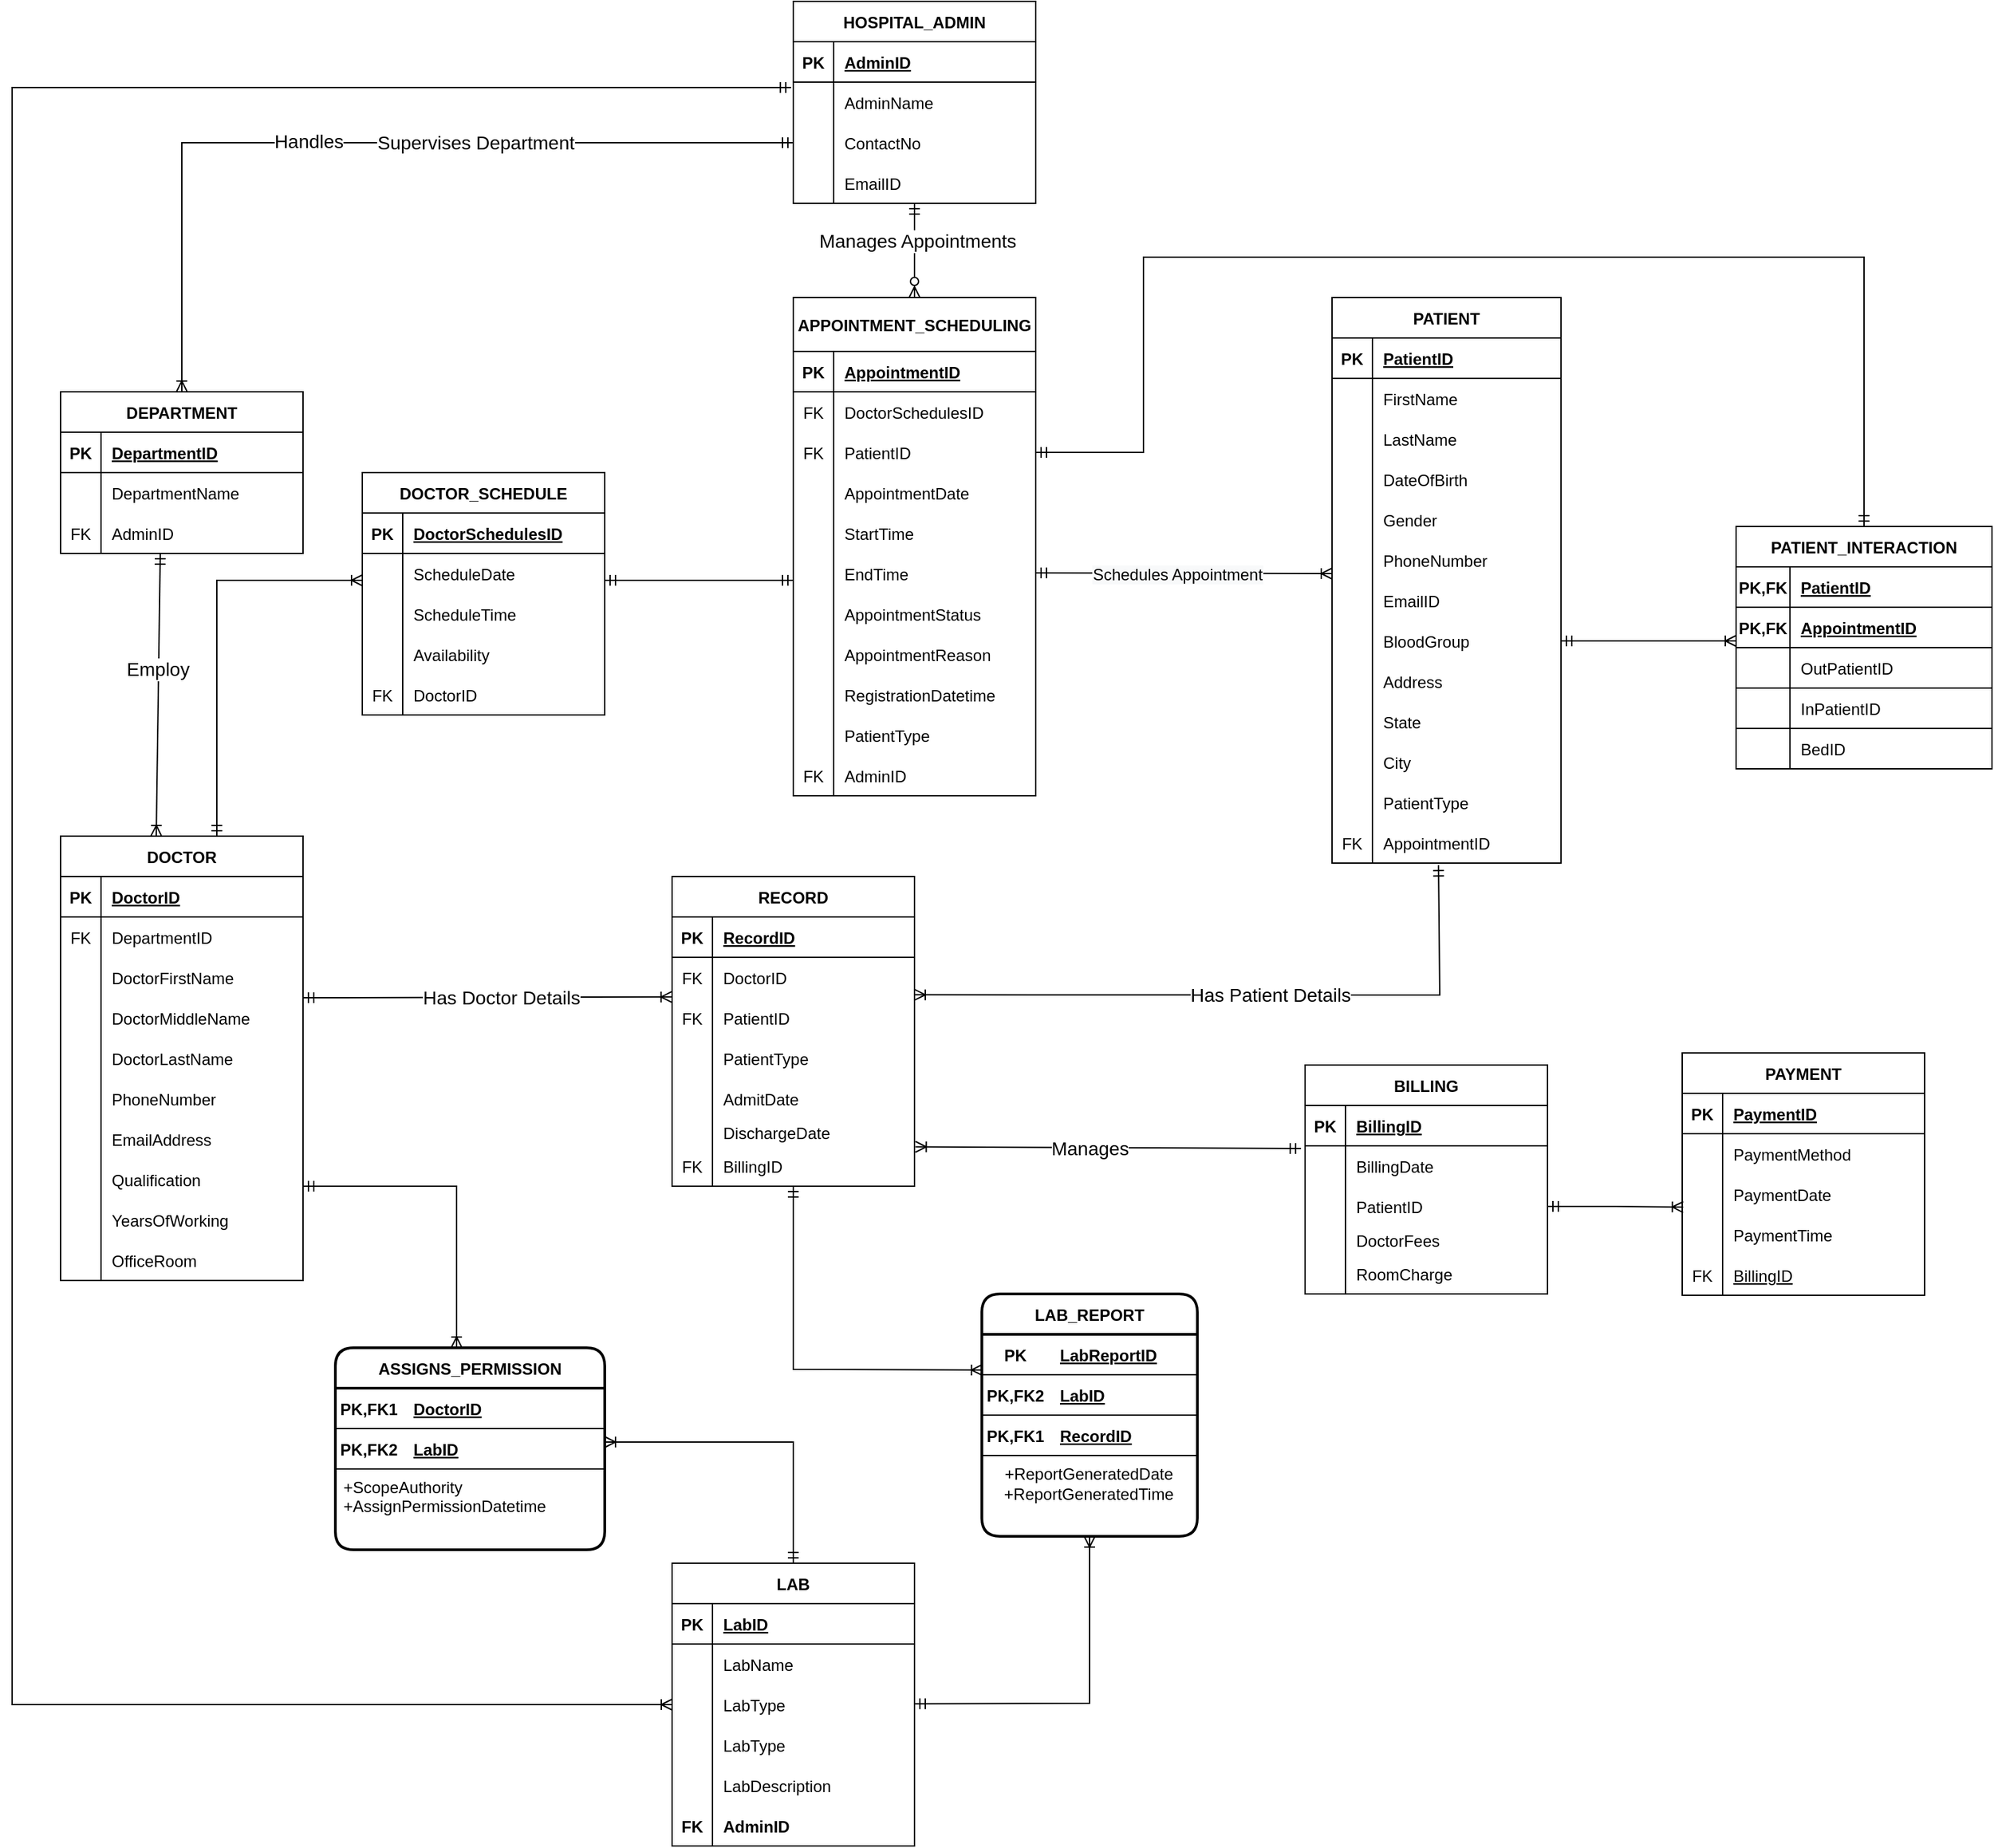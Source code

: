 <mxfile version="17.4.0" type="github">
  <diagram id="c3Fm_vAypiVJW66nNpf5" name="Page-1">
    <mxGraphModel dx="2703" dy="1754" grid="1" gridSize="10" guides="1" tooltips="1" connect="1" arrows="1" fold="1" page="1" pageScale="1" pageWidth="850" pageHeight="1100" math="0" shadow="0">
      <root>
        <mxCell id="0" />
        <mxCell id="1" parent="0" />
        <mxCell id="ZZHI-g6MTYlx-yP0HYai-1" value="" style="rounded=0;orthogonalLoop=1;jettySize=auto;html=1;endArrow=ERzeroToMany;endFill=0;startArrow=ERmandOne;startFill=0;" parent="1" source="ZZHI-g6MTYlx-yP0HYai-23" target="ZZHI-g6MTYlx-yP0HYai-82" edge="1">
          <mxGeometry relative="1" as="geometry">
            <mxPoint x="660" y="310" as="sourcePoint" />
            <mxPoint x="660" y="390" as="targetPoint" />
          </mxGeometry>
        </mxCell>
        <mxCell id="ZZHI-g6MTYlx-yP0HYai-2" value="Manages Appointments" style="edgeLabel;html=1;align=center;verticalAlign=middle;resizable=0;points=[];fontSize=14;" parent="ZZHI-g6MTYlx-yP0HYai-1" vertex="1" connectable="0">
          <mxGeometry x="-0.204" y="2" relative="1" as="geometry">
            <mxPoint as="offset" />
          </mxGeometry>
        </mxCell>
        <mxCell id="ZZHI-g6MTYlx-yP0HYai-3" value="" style="edgeStyle=orthogonalEdgeStyle;rounded=0;orthogonalLoop=1;jettySize=auto;html=1;startArrow=ERmandOne;startFill=0;endArrow=ERoneToMany;endFill=0;exitX=0;exitY=0.5;exitDx=0;exitDy=0;" parent="1" source="ZZHI-g6MTYlx-yP0HYai-20" target="ZZHI-g6MTYlx-yP0HYai-42" edge="1">
          <mxGeometry relative="1" as="geometry">
            <mxPoint x="330" y="330" as="targetPoint" />
            <mxPoint x="510" y="280" as="sourcePoint" />
          </mxGeometry>
        </mxCell>
        <mxCell id="ZZHI-g6MTYlx-yP0HYai-4" value="Supervises Department" style="edgeLabel;html=1;align=center;verticalAlign=middle;resizable=0;points=[];fontSize=14;" parent="ZZHI-g6MTYlx-yP0HYai-3" vertex="1" connectable="0">
          <mxGeometry x="-0.238" y="3" relative="1" as="geometry">
            <mxPoint x="7" y="-3" as="offset" />
          </mxGeometry>
        </mxCell>
        <mxCell id="ZZHI-g6MTYlx-yP0HYai-5" value="" style="rounded=0;orthogonalLoop=1;jettySize=auto;html=1;endArrow=ERmandOne;endFill=0;startArrow=ERoneToMany;startFill=0;exitX=1.004;exitY=0.025;exitDx=0;exitDy=0;exitPerimeter=0;entryX=-0.017;entryY=0.067;entryDx=0;entryDy=0;entryPerimeter=0;" parent="1" source="2Crl1g4RbpX7_JAnPdWR-30" edge="1" target="ZZHI-g6MTYlx-yP0HYai-114">
          <mxGeometry relative="1" as="geometry">
            <mxPoint x="734" y="1080" as="targetPoint" />
            <mxPoint x="733.78" y="861" as="sourcePoint" />
          </mxGeometry>
        </mxCell>
        <mxCell id="ZZHI-g6MTYlx-yP0HYai-6" value="Manages" style="edgeLabel;html=1;align=center;verticalAlign=middle;resizable=0;points=[];fontSize=14;" parent="ZZHI-g6MTYlx-yP0HYai-5" vertex="1" connectable="0">
          <mxGeometry x="-0.095" relative="1" as="geometry">
            <mxPoint as="offset" />
          </mxGeometry>
        </mxCell>
        <mxCell id="ZZHI-g6MTYlx-yP0HYai-7" value="" style="edgeStyle=orthogonalEdgeStyle;rounded=0;orthogonalLoop=1;jettySize=auto;html=1;startArrow=ERmandOne;startFill=0;endArrow=ERoneToMany;endFill=0;exitX=-0.009;exitY=0.133;exitDx=0;exitDy=0;entryX=0;entryY=0.5;entryDx=0;entryDy=0;exitPerimeter=0;" parent="1" source="ZZHI-g6MTYlx-yP0HYai-17" target="ZZHI-g6MTYlx-yP0HYai-33" edge="1">
          <mxGeometry relative="1" as="geometry">
            <mxPoint x="510" y="265" as="sourcePoint" />
            <mxPoint x="240" y="760" as="targetPoint" />
            <Array as="points">
              <mxPoint x="90" y="104" />
              <mxPoint x="90" y="1305" />
            </Array>
          </mxGeometry>
        </mxCell>
        <mxCell id="ZZHI-g6MTYlx-yP0HYai-8" value="Handles" style="edgeLabel;html=1;align=center;verticalAlign=middle;resizable=0;points=[];fontSize=14;" parent="ZZHI-g6MTYlx-yP0HYai-7" vertex="1" connectable="0">
          <mxGeometry x="-0.455" relative="1" as="geometry">
            <mxPoint x="220" as="offset" />
          </mxGeometry>
        </mxCell>
        <mxCell id="ZZHI-g6MTYlx-yP0HYai-9" value="" style="rounded=0;orthogonalLoop=1;jettySize=auto;html=1;startArrow=ERoneToMany;startFill=0;endArrow=ERmandOne;endFill=0;entryX=0.961;entryY=0;entryDx=0;entryDy=0;entryPerimeter=0;exitX=-0.001;exitY=-0.019;exitDx=0;exitDy=0;exitPerimeter=0;" parent="1" source="ZZHI-g6MTYlx-yP0HYai-203" edge="1">
          <mxGeometry relative="1" as="geometry">
            <mxPoint x="305.98" y="780" as="targetPoint" />
            <mxPoint x="588.08" y="778.38" as="sourcePoint" />
            <Array as="points" />
          </mxGeometry>
        </mxCell>
        <mxCell id="ZZHI-g6MTYlx-yP0HYai-10" value="Has Doctor Details" style="edgeLabel;html=1;align=center;verticalAlign=middle;resizable=0;points=[];fontSize=14;" parent="ZZHI-g6MTYlx-yP0HYai-9" vertex="1" connectable="0">
          <mxGeometry x="-0.153" y="1" relative="1" as="geometry">
            <mxPoint x="-11" y="-1" as="offset" />
          </mxGeometry>
        </mxCell>
        <mxCell id="ZZHI-g6MTYlx-yP0HYai-11" value="" style="rounded=0;orthogonalLoop=1;jettySize=auto;html=1;startArrow=ERoneToMany;startFill=0;endArrow=ERmandOne;endFill=0;exitX=1;exitY=0.927;exitDx=0;exitDy=0;exitPerimeter=0;entryX=0.465;entryY=1.052;entryDx=0;entryDy=0;entryPerimeter=0;" parent="1" source="ZZHI-g6MTYlx-yP0HYai-200" edge="1" target="2Crl1g4RbpX7_JAnPdWR-33">
          <mxGeometry relative="1" as="geometry">
            <mxPoint x="1040" y="779.586" as="targetPoint" />
            <mxPoint x="761.44" y="778.23" as="sourcePoint" />
            <Array as="points">
              <mxPoint x="1150" y="778" />
            </Array>
          </mxGeometry>
        </mxCell>
        <mxCell id="ZZHI-g6MTYlx-yP0HYai-12" value="Has Patient Details" style="edgeLabel;html=1;align=center;verticalAlign=middle;resizable=0;points=[];fontSize=14;" parent="ZZHI-g6MTYlx-yP0HYai-11" vertex="1" connectable="0">
          <mxGeometry x="0.083" relative="1" as="geometry">
            <mxPoint as="offset" />
          </mxGeometry>
        </mxCell>
        <mxCell id="ZZHI-g6MTYlx-yP0HYai-13" value="HOSPITAL_ADMIN" style="shape=table;startSize=30;container=1;collapsible=1;childLayout=tableLayout;fixedRows=1;rowLines=0;fontStyle=1;align=center;resizeLast=1;" parent="1" vertex="1">
          <mxGeometry x="670" y="40" width="180" height="150" as="geometry" />
        </mxCell>
        <mxCell id="ZZHI-g6MTYlx-yP0HYai-14" value="" style="shape=tableRow;horizontal=0;startSize=0;swimlaneHead=0;swimlaneBody=0;fillColor=none;collapsible=0;dropTarget=0;points=[[0,0.5],[1,0.5]];portConstraint=eastwest;top=0;left=0;right=0;bottom=1;" parent="ZZHI-g6MTYlx-yP0HYai-13" vertex="1">
          <mxGeometry y="30" width="180" height="30" as="geometry" />
        </mxCell>
        <mxCell id="ZZHI-g6MTYlx-yP0HYai-15" value="PK" style="shape=partialRectangle;connectable=0;fillColor=none;top=0;left=0;bottom=0;right=0;fontStyle=1;overflow=hidden;" parent="ZZHI-g6MTYlx-yP0HYai-14" vertex="1">
          <mxGeometry width="30" height="30" as="geometry">
            <mxRectangle width="30" height="30" as="alternateBounds" />
          </mxGeometry>
        </mxCell>
        <mxCell id="ZZHI-g6MTYlx-yP0HYai-16" value="AdminID" style="shape=partialRectangle;connectable=0;fillColor=none;top=0;left=0;bottom=0;right=0;align=left;spacingLeft=6;fontStyle=5;overflow=hidden;" parent="ZZHI-g6MTYlx-yP0HYai-14" vertex="1">
          <mxGeometry x="30" width="150" height="30" as="geometry">
            <mxRectangle width="150" height="30" as="alternateBounds" />
          </mxGeometry>
        </mxCell>
        <mxCell id="ZZHI-g6MTYlx-yP0HYai-17" value="" style="shape=tableRow;horizontal=0;startSize=0;swimlaneHead=0;swimlaneBody=0;fillColor=none;collapsible=0;dropTarget=0;points=[[0,0.5],[1,0.5]];portConstraint=eastwest;top=0;left=0;right=0;bottom=0;" parent="ZZHI-g6MTYlx-yP0HYai-13" vertex="1">
          <mxGeometry y="60" width="180" height="30" as="geometry" />
        </mxCell>
        <mxCell id="ZZHI-g6MTYlx-yP0HYai-18" value="" style="shape=partialRectangle;connectable=0;fillColor=none;top=0;left=0;bottom=0;right=0;editable=1;overflow=hidden;" parent="ZZHI-g6MTYlx-yP0HYai-17" vertex="1">
          <mxGeometry width="30" height="30" as="geometry">
            <mxRectangle width="30" height="30" as="alternateBounds" />
          </mxGeometry>
        </mxCell>
        <mxCell id="ZZHI-g6MTYlx-yP0HYai-19" value="AdminName" style="shape=partialRectangle;connectable=0;fillColor=none;top=0;left=0;bottom=0;right=0;align=left;spacingLeft=6;overflow=hidden;" parent="ZZHI-g6MTYlx-yP0HYai-17" vertex="1">
          <mxGeometry x="30" width="150" height="30" as="geometry">
            <mxRectangle width="150" height="30" as="alternateBounds" />
          </mxGeometry>
        </mxCell>
        <mxCell id="ZZHI-g6MTYlx-yP0HYai-20" value="" style="shape=tableRow;horizontal=0;startSize=0;swimlaneHead=0;swimlaneBody=0;fillColor=none;collapsible=0;dropTarget=0;points=[[0,0.5],[1,0.5]];portConstraint=eastwest;top=0;left=0;right=0;bottom=0;" parent="ZZHI-g6MTYlx-yP0HYai-13" vertex="1">
          <mxGeometry y="90" width="180" height="30" as="geometry" />
        </mxCell>
        <mxCell id="ZZHI-g6MTYlx-yP0HYai-21" value="" style="shape=partialRectangle;connectable=0;fillColor=none;top=0;left=0;bottom=0;right=0;editable=1;overflow=hidden;" parent="ZZHI-g6MTYlx-yP0HYai-20" vertex="1">
          <mxGeometry width="30" height="30" as="geometry">
            <mxRectangle width="30" height="30" as="alternateBounds" />
          </mxGeometry>
        </mxCell>
        <mxCell id="ZZHI-g6MTYlx-yP0HYai-22" value="ContactNo" style="shape=partialRectangle;connectable=0;fillColor=none;top=0;left=0;bottom=0;right=0;align=left;spacingLeft=6;overflow=hidden;" parent="ZZHI-g6MTYlx-yP0HYai-20" vertex="1">
          <mxGeometry x="30" width="150" height="30" as="geometry">
            <mxRectangle width="150" height="30" as="alternateBounds" />
          </mxGeometry>
        </mxCell>
        <mxCell id="ZZHI-g6MTYlx-yP0HYai-23" value="" style="shape=tableRow;horizontal=0;startSize=0;swimlaneHead=0;swimlaneBody=0;fillColor=none;collapsible=0;dropTarget=0;points=[[0,0.5],[1,0.5]];portConstraint=eastwest;top=0;left=0;right=0;bottom=0;" parent="ZZHI-g6MTYlx-yP0HYai-13" vertex="1">
          <mxGeometry y="120" width="180" height="30" as="geometry" />
        </mxCell>
        <mxCell id="ZZHI-g6MTYlx-yP0HYai-24" value="" style="shape=partialRectangle;connectable=0;fillColor=none;top=0;left=0;bottom=0;right=0;editable=1;overflow=hidden;" parent="ZZHI-g6MTYlx-yP0HYai-23" vertex="1">
          <mxGeometry width="30" height="30" as="geometry">
            <mxRectangle width="30" height="30" as="alternateBounds" />
          </mxGeometry>
        </mxCell>
        <mxCell id="ZZHI-g6MTYlx-yP0HYai-25" value="EmailID" style="shape=partialRectangle;connectable=0;fillColor=none;top=0;left=0;bottom=0;right=0;align=left;spacingLeft=6;overflow=hidden;" parent="ZZHI-g6MTYlx-yP0HYai-23" vertex="1">
          <mxGeometry x="30" width="150" height="30" as="geometry">
            <mxRectangle width="150" height="30" as="alternateBounds" />
          </mxGeometry>
        </mxCell>
        <mxCell id="ZZHI-g6MTYlx-yP0HYai-26" value="LAB" style="shape=table;startSize=30;container=1;collapsible=1;childLayout=tableLayout;fixedRows=1;rowLines=0;fontStyle=1;align=center;resizeLast=1;" parent="1" vertex="1">
          <mxGeometry x="580" y="1200" width="180" height="210" as="geometry" />
        </mxCell>
        <mxCell id="ZZHI-g6MTYlx-yP0HYai-27" value="" style="shape=tableRow;horizontal=0;startSize=0;swimlaneHead=0;swimlaneBody=0;fillColor=none;collapsible=0;dropTarget=0;points=[[0,0.5],[1,0.5]];portConstraint=eastwest;top=0;left=0;right=0;bottom=1;" parent="ZZHI-g6MTYlx-yP0HYai-26" vertex="1">
          <mxGeometry y="30" width="180" height="30" as="geometry" />
        </mxCell>
        <mxCell id="ZZHI-g6MTYlx-yP0HYai-28" value="PK" style="shape=partialRectangle;connectable=0;fillColor=none;top=0;left=0;bottom=0;right=0;fontStyle=1;overflow=hidden;" parent="ZZHI-g6MTYlx-yP0HYai-27" vertex="1">
          <mxGeometry width="30" height="30" as="geometry">
            <mxRectangle width="30" height="30" as="alternateBounds" />
          </mxGeometry>
        </mxCell>
        <mxCell id="ZZHI-g6MTYlx-yP0HYai-29" value="LabID" style="shape=partialRectangle;connectable=0;fillColor=none;top=0;left=0;bottom=0;right=0;align=left;spacingLeft=6;fontStyle=5;overflow=hidden;" parent="ZZHI-g6MTYlx-yP0HYai-27" vertex="1">
          <mxGeometry x="30" width="150" height="30" as="geometry">
            <mxRectangle width="150" height="30" as="alternateBounds" />
          </mxGeometry>
        </mxCell>
        <mxCell id="ZZHI-g6MTYlx-yP0HYai-30" value="" style="shape=tableRow;horizontal=0;startSize=0;swimlaneHead=0;swimlaneBody=0;fillColor=none;collapsible=0;dropTarget=0;points=[[0,0.5],[1,0.5]];portConstraint=eastwest;top=0;left=0;right=0;bottom=0;" parent="ZZHI-g6MTYlx-yP0HYai-26" vertex="1">
          <mxGeometry y="60" width="180" height="30" as="geometry" />
        </mxCell>
        <mxCell id="ZZHI-g6MTYlx-yP0HYai-31" value="" style="shape=partialRectangle;connectable=0;fillColor=none;top=0;left=0;bottom=0;right=0;editable=1;overflow=hidden;" parent="ZZHI-g6MTYlx-yP0HYai-30" vertex="1">
          <mxGeometry width="30" height="30" as="geometry">
            <mxRectangle width="30" height="30" as="alternateBounds" />
          </mxGeometry>
        </mxCell>
        <mxCell id="ZZHI-g6MTYlx-yP0HYai-32" value="LabName" style="shape=partialRectangle;connectable=0;fillColor=none;top=0;left=0;bottom=0;right=0;align=left;spacingLeft=6;overflow=hidden;" parent="ZZHI-g6MTYlx-yP0HYai-30" vertex="1">
          <mxGeometry x="30" width="150" height="30" as="geometry">
            <mxRectangle width="150" height="30" as="alternateBounds" />
          </mxGeometry>
        </mxCell>
        <mxCell id="ZZHI-g6MTYlx-yP0HYai-33" value="" style="shape=tableRow;horizontal=0;startSize=0;swimlaneHead=0;swimlaneBody=0;fillColor=none;collapsible=0;dropTarget=0;points=[[0,0.5],[1,0.5]];portConstraint=eastwest;top=0;left=0;right=0;bottom=0;" parent="ZZHI-g6MTYlx-yP0HYai-26" vertex="1">
          <mxGeometry y="90" width="180" height="30" as="geometry" />
        </mxCell>
        <mxCell id="ZZHI-g6MTYlx-yP0HYai-34" value="" style="shape=partialRectangle;connectable=0;fillColor=none;top=0;left=0;bottom=0;right=0;editable=1;overflow=hidden;" parent="ZZHI-g6MTYlx-yP0HYai-33" vertex="1">
          <mxGeometry width="30" height="30" as="geometry">
            <mxRectangle width="30" height="30" as="alternateBounds" />
          </mxGeometry>
        </mxCell>
        <mxCell id="ZZHI-g6MTYlx-yP0HYai-35" value="LabType" style="shape=partialRectangle;connectable=0;fillColor=none;top=0;left=0;bottom=0;right=0;align=left;spacingLeft=6;overflow=hidden;" parent="ZZHI-g6MTYlx-yP0HYai-33" vertex="1">
          <mxGeometry x="30" width="150" height="30" as="geometry">
            <mxRectangle width="150" height="30" as="alternateBounds" />
          </mxGeometry>
        </mxCell>
        <mxCell id="0phfdOdESxBjr9NliupD-5" value="" style="shape=tableRow;horizontal=0;startSize=0;swimlaneHead=0;swimlaneBody=0;fillColor=none;collapsible=0;dropTarget=0;points=[[0,0.5],[1,0.5]];portConstraint=eastwest;top=0;left=0;right=0;bottom=0;" parent="ZZHI-g6MTYlx-yP0HYai-26" vertex="1">
          <mxGeometry y="120" width="180" height="30" as="geometry" />
        </mxCell>
        <mxCell id="0phfdOdESxBjr9NliupD-6" value="" style="shape=partialRectangle;connectable=0;fillColor=none;top=0;left=0;bottom=0;right=0;editable=1;overflow=hidden;" parent="0phfdOdESxBjr9NliupD-5" vertex="1">
          <mxGeometry width="30" height="30" as="geometry">
            <mxRectangle width="30" height="30" as="alternateBounds" />
          </mxGeometry>
        </mxCell>
        <mxCell id="0phfdOdESxBjr9NliupD-7" value="LabType" style="shape=partialRectangle;connectable=0;fillColor=none;top=0;left=0;bottom=0;right=0;align=left;spacingLeft=6;overflow=hidden;" parent="0phfdOdESxBjr9NliupD-5" vertex="1">
          <mxGeometry x="30" width="150" height="30" as="geometry">
            <mxRectangle width="150" height="30" as="alternateBounds" />
          </mxGeometry>
        </mxCell>
        <mxCell id="ZZHI-g6MTYlx-yP0HYai-36" value="" style="shape=tableRow;horizontal=0;startSize=0;swimlaneHead=0;swimlaneBody=0;fillColor=none;collapsible=0;dropTarget=0;points=[[0,0.5],[1,0.5]];portConstraint=eastwest;top=0;left=0;right=0;bottom=0;" parent="ZZHI-g6MTYlx-yP0HYai-26" vertex="1">
          <mxGeometry y="150" width="180" height="30" as="geometry" />
        </mxCell>
        <mxCell id="ZZHI-g6MTYlx-yP0HYai-37" value="" style="shape=partialRectangle;connectable=0;fillColor=none;top=0;left=0;bottom=0;right=0;editable=1;overflow=hidden;" parent="ZZHI-g6MTYlx-yP0HYai-36" vertex="1">
          <mxGeometry width="30" height="30" as="geometry">
            <mxRectangle width="30" height="30" as="alternateBounds" />
          </mxGeometry>
        </mxCell>
        <mxCell id="ZZHI-g6MTYlx-yP0HYai-38" value="LabDescription" style="shape=partialRectangle;connectable=0;fillColor=none;top=0;left=0;bottom=0;right=0;align=left;spacingLeft=6;overflow=hidden;" parent="ZZHI-g6MTYlx-yP0HYai-36" vertex="1">
          <mxGeometry x="30" width="150" height="30" as="geometry">
            <mxRectangle width="150" height="30" as="alternateBounds" />
          </mxGeometry>
        </mxCell>
        <mxCell id="ZZHI-g6MTYlx-yP0HYai-39" value="" style="shape=tableRow;horizontal=0;startSize=0;swimlaneHead=0;swimlaneBody=0;fillColor=none;collapsible=0;dropTarget=0;points=[[0,0.5],[1,0.5]];portConstraint=eastwest;top=0;left=0;right=0;bottom=0;" parent="ZZHI-g6MTYlx-yP0HYai-26" vertex="1">
          <mxGeometry y="180" width="180" height="30" as="geometry" />
        </mxCell>
        <mxCell id="ZZHI-g6MTYlx-yP0HYai-40" value="FK" style="shape=partialRectangle;connectable=0;fillColor=none;top=0;left=0;bottom=0;right=0;editable=1;overflow=hidden;fontStyle=1" parent="ZZHI-g6MTYlx-yP0HYai-39" vertex="1">
          <mxGeometry width="30" height="30" as="geometry">
            <mxRectangle width="30" height="30" as="alternateBounds" />
          </mxGeometry>
        </mxCell>
        <mxCell id="ZZHI-g6MTYlx-yP0HYai-41" value="AdminID" style="shape=partialRectangle;connectable=0;fillColor=none;top=0;left=0;bottom=0;right=0;align=left;spacingLeft=6;overflow=hidden;fontStyle=1" parent="ZZHI-g6MTYlx-yP0HYai-39" vertex="1">
          <mxGeometry x="30" width="150" height="30" as="geometry">
            <mxRectangle width="150" height="30" as="alternateBounds" />
          </mxGeometry>
        </mxCell>
        <mxCell id="ZZHI-g6MTYlx-yP0HYai-42" value="DEPARTMENT" style="shape=table;startSize=30;container=1;collapsible=1;childLayout=tableLayout;fixedRows=1;rowLines=0;fontStyle=1;align=center;resizeLast=1;fontSize=12;" parent="1" vertex="1">
          <mxGeometry x="126" y="330" width="180" height="120" as="geometry" />
        </mxCell>
        <mxCell id="ZZHI-g6MTYlx-yP0HYai-43" value="" style="shape=tableRow;horizontal=0;startSize=0;swimlaneHead=0;swimlaneBody=0;fillColor=none;collapsible=0;dropTarget=0;points=[[0,0.5],[1,0.5]];portConstraint=eastwest;top=0;left=0;right=0;bottom=1;fontSize=12;" parent="ZZHI-g6MTYlx-yP0HYai-42" vertex="1">
          <mxGeometry y="30" width="180" height="30" as="geometry" />
        </mxCell>
        <mxCell id="ZZHI-g6MTYlx-yP0HYai-44" value="PK" style="shape=partialRectangle;connectable=0;fillColor=none;top=0;left=0;bottom=0;right=0;fontStyle=1;overflow=hidden;fontSize=12;" parent="ZZHI-g6MTYlx-yP0HYai-43" vertex="1">
          <mxGeometry width="30" height="30" as="geometry">
            <mxRectangle width="30" height="30" as="alternateBounds" />
          </mxGeometry>
        </mxCell>
        <mxCell id="ZZHI-g6MTYlx-yP0HYai-45" value="DepartmentID" style="shape=partialRectangle;connectable=0;fillColor=none;top=0;left=0;bottom=0;right=0;align=left;spacingLeft=6;fontStyle=5;overflow=hidden;fontSize=12;" parent="ZZHI-g6MTYlx-yP0HYai-43" vertex="1">
          <mxGeometry x="30" width="150" height="30" as="geometry">
            <mxRectangle width="150" height="30" as="alternateBounds" />
          </mxGeometry>
        </mxCell>
        <mxCell id="ZZHI-g6MTYlx-yP0HYai-46" value="" style="shape=tableRow;horizontal=0;startSize=0;swimlaneHead=0;swimlaneBody=0;fillColor=none;collapsible=0;dropTarget=0;points=[[0,0.5],[1,0.5]];portConstraint=eastwest;top=0;left=0;right=0;bottom=0;fontSize=12;" parent="ZZHI-g6MTYlx-yP0HYai-42" vertex="1">
          <mxGeometry y="60" width="180" height="30" as="geometry" />
        </mxCell>
        <mxCell id="ZZHI-g6MTYlx-yP0HYai-47" value="" style="shape=partialRectangle;connectable=0;fillColor=none;top=0;left=0;bottom=0;right=0;editable=1;overflow=hidden;fontSize=12;" parent="ZZHI-g6MTYlx-yP0HYai-46" vertex="1">
          <mxGeometry width="30" height="30" as="geometry">
            <mxRectangle width="30" height="30" as="alternateBounds" />
          </mxGeometry>
        </mxCell>
        <mxCell id="ZZHI-g6MTYlx-yP0HYai-48" value="DepartmentName" style="shape=partialRectangle;connectable=0;fillColor=none;top=0;left=0;bottom=0;right=0;align=left;spacingLeft=6;overflow=hidden;fontSize=12;" parent="ZZHI-g6MTYlx-yP0HYai-46" vertex="1">
          <mxGeometry x="30" width="150" height="30" as="geometry">
            <mxRectangle width="150" height="30" as="alternateBounds" />
          </mxGeometry>
        </mxCell>
        <mxCell id="2Crl1g4RbpX7_JAnPdWR-39" value="" style="shape=tableRow;horizontal=0;startSize=0;swimlaneHead=0;swimlaneBody=0;fillColor=none;collapsible=0;dropTarget=0;points=[[0,0.5],[1,0.5]];portConstraint=eastwest;top=0;left=0;right=0;bottom=1;fontSize=12;" parent="ZZHI-g6MTYlx-yP0HYai-42" vertex="1">
          <mxGeometry y="90" width="180" height="30" as="geometry" />
        </mxCell>
        <mxCell id="2Crl1g4RbpX7_JAnPdWR-40" value="FK" style="shape=partialRectangle;connectable=0;fillColor=none;top=0;left=0;bottom=0;right=0;fontStyle=0;overflow=hidden;fontSize=12;" parent="2Crl1g4RbpX7_JAnPdWR-39" vertex="1">
          <mxGeometry width="30" height="30" as="geometry">
            <mxRectangle width="30" height="30" as="alternateBounds" />
          </mxGeometry>
        </mxCell>
        <mxCell id="2Crl1g4RbpX7_JAnPdWR-41" value="AdminID" style="shape=partialRectangle;connectable=0;fillColor=none;top=0;left=0;bottom=0;right=0;align=left;spacingLeft=6;fontStyle=0;overflow=hidden;fontSize=12;" parent="2Crl1g4RbpX7_JAnPdWR-39" vertex="1">
          <mxGeometry x="30" width="150" height="30" as="geometry">
            <mxRectangle width="150" height="30" as="alternateBounds" />
          </mxGeometry>
        </mxCell>
        <mxCell id="ZZHI-g6MTYlx-yP0HYai-49" value="DOCTOR" style="shape=table;startSize=30;container=1;collapsible=1;childLayout=tableLayout;fixedRows=1;rowLines=0;fontStyle=1;align=center;resizeLast=1;fontSize=12;" parent="1" vertex="1">
          <mxGeometry x="126" y="660" width="180" height="330" as="geometry" />
        </mxCell>
        <mxCell id="ZZHI-g6MTYlx-yP0HYai-50" value="" style="shape=tableRow;horizontal=0;startSize=0;swimlaneHead=0;swimlaneBody=0;fillColor=none;collapsible=0;dropTarget=0;points=[[0,0.5],[1,0.5]];portConstraint=eastwest;top=0;left=0;right=0;bottom=1;fontSize=12;" parent="ZZHI-g6MTYlx-yP0HYai-49" vertex="1">
          <mxGeometry y="30" width="180" height="30" as="geometry" />
        </mxCell>
        <mxCell id="ZZHI-g6MTYlx-yP0HYai-51" value="PK" style="shape=partialRectangle;connectable=0;fillColor=none;top=0;left=0;bottom=0;right=0;fontStyle=1;overflow=hidden;fontSize=12;" parent="ZZHI-g6MTYlx-yP0HYai-50" vertex="1">
          <mxGeometry width="30" height="30" as="geometry">
            <mxRectangle width="30" height="30" as="alternateBounds" />
          </mxGeometry>
        </mxCell>
        <mxCell id="ZZHI-g6MTYlx-yP0HYai-52" value="DoctorID" style="shape=partialRectangle;connectable=0;fillColor=none;top=0;left=0;bottom=0;right=0;align=left;spacingLeft=6;fontStyle=5;overflow=hidden;fontSize=12;" parent="ZZHI-g6MTYlx-yP0HYai-50" vertex="1">
          <mxGeometry x="30" width="150" height="30" as="geometry">
            <mxRectangle width="150" height="30" as="alternateBounds" />
          </mxGeometry>
        </mxCell>
        <mxCell id="ZZHI-g6MTYlx-yP0HYai-53" value="" style="shape=tableRow;horizontal=0;startSize=0;swimlaneHead=0;swimlaneBody=0;fillColor=none;collapsible=0;dropTarget=0;points=[[0,0.5],[1,0.5]];portConstraint=eastwest;top=0;left=0;right=0;bottom=0;fontSize=12;" parent="ZZHI-g6MTYlx-yP0HYai-49" vertex="1">
          <mxGeometry y="60" width="180" height="30" as="geometry" />
        </mxCell>
        <mxCell id="ZZHI-g6MTYlx-yP0HYai-54" value="FK" style="shape=partialRectangle;connectable=0;fillColor=none;top=0;left=0;bottom=0;right=0;editable=1;overflow=hidden;fontSize=12;" parent="ZZHI-g6MTYlx-yP0HYai-53" vertex="1">
          <mxGeometry width="30" height="30" as="geometry">
            <mxRectangle width="30" height="30" as="alternateBounds" />
          </mxGeometry>
        </mxCell>
        <mxCell id="ZZHI-g6MTYlx-yP0HYai-55" value="DepartmentID" style="shape=partialRectangle;connectable=0;fillColor=none;top=0;left=0;bottom=0;right=0;align=left;spacingLeft=6;overflow=hidden;fontSize=12;" parent="ZZHI-g6MTYlx-yP0HYai-53" vertex="1">
          <mxGeometry x="30" width="150" height="30" as="geometry">
            <mxRectangle width="150" height="30" as="alternateBounds" />
          </mxGeometry>
        </mxCell>
        <mxCell id="ZZHI-g6MTYlx-yP0HYai-56" value="" style="shape=tableRow;horizontal=0;startSize=0;swimlaneHead=0;swimlaneBody=0;fillColor=none;collapsible=0;dropTarget=0;points=[[0,0.5],[1,0.5]];portConstraint=eastwest;top=0;left=0;right=0;bottom=0;fontSize=12;" parent="ZZHI-g6MTYlx-yP0HYai-49" vertex="1">
          <mxGeometry y="90" width="180" height="30" as="geometry" />
        </mxCell>
        <mxCell id="ZZHI-g6MTYlx-yP0HYai-57" value="" style="shape=partialRectangle;connectable=0;fillColor=none;top=0;left=0;bottom=0;right=0;editable=1;overflow=hidden;fontSize=12;" parent="ZZHI-g6MTYlx-yP0HYai-56" vertex="1">
          <mxGeometry width="30" height="30" as="geometry">
            <mxRectangle width="30" height="30" as="alternateBounds" />
          </mxGeometry>
        </mxCell>
        <mxCell id="ZZHI-g6MTYlx-yP0HYai-58" value="DoctorFirstName" style="shape=partialRectangle;connectable=0;fillColor=none;top=0;left=0;bottom=0;right=0;align=left;spacingLeft=6;overflow=hidden;fontSize=12;" parent="ZZHI-g6MTYlx-yP0HYai-56" vertex="1">
          <mxGeometry x="30" width="150" height="30" as="geometry">
            <mxRectangle width="150" height="30" as="alternateBounds" />
          </mxGeometry>
        </mxCell>
        <mxCell id="ZZHI-g6MTYlx-yP0HYai-59" style="shape=tableRow;horizontal=0;startSize=0;swimlaneHead=0;swimlaneBody=0;fillColor=none;collapsible=0;dropTarget=0;points=[[0,0.5],[1,0.5]];portConstraint=eastwest;top=0;left=0;right=0;bottom=0;fontSize=12;" parent="ZZHI-g6MTYlx-yP0HYai-49" vertex="1">
          <mxGeometry y="120" width="180" height="30" as="geometry" />
        </mxCell>
        <mxCell id="ZZHI-g6MTYlx-yP0HYai-60" style="shape=partialRectangle;connectable=0;fillColor=none;top=0;left=0;bottom=0;right=0;editable=1;overflow=hidden;fontSize=12;" parent="ZZHI-g6MTYlx-yP0HYai-59" vertex="1">
          <mxGeometry width="30" height="30" as="geometry">
            <mxRectangle width="30" height="30" as="alternateBounds" />
          </mxGeometry>
        </mxCell>
        <mxCell id="ZZHI-g6MTYlx-yP0HYai-61" value="DoctorMiddleName" style="shape=partialRectangle;connectable=0;fillColor=none;top=0;left=0;bottom=0;right=0;align=left;spacingLeft=6;overflow=hidden;fontSize=12;fontStyle=0" parent="ZZHI-g6MTYlx-yP0HYai-59" vertex="1">
          <mxGeometry x="30" width="150" height="30" as="geometry">
            <mxRectangle width="150" height="30" as="alternateBounds" />
          </mxGeometry>
        </mxCell>
        <mxCell id="ZZHI-g6MTYlx-yP0HYai-62" style="shape=tableRow;horizontal=0;startSize=0;swimlaneHead=0;swimlaneBody=0;fillColor=none;collapsible=0;dropTarget=0;points=[[0,0.5],[1,0.5]];portConstraint=eastwest;top=0;left=0;right=0;bottom=0;fontSize=12;" parent="ZZHI-g6MTYlx-yP0HYai-49" vertex="1">
          <mxGeometry y="150" width="180" height="30" as="geometry" />
        </mxCell>
        <mxCell id="ZZHI-g6MTYlx-yP0HYai-63" style="shape=partialRectangle;connectable=0;fillColor=none;top=0;left=0;bottom=0;right=0;editable=1;overflow=hidden;fontSize=12;" parent="ZZHI-g6MTYlx-yP0HYai-62" vertex="1">
          <mxGeometry width="30" height="30" as="geometry">
            <mxRectangle width="30" height="30" as="alternateBounds" />
          </mxGeometry>
        </mxCell>
        <mxCell id="ZZHI-g6MTYlx-yP0HYai-64" value="DoctorLastName" style="shape=partialRectangle;connectable=0;fillColor=none;top=0;left=0;bottom=0;right=0;align=left;spacingLeft=6;overflow=hidden;fontSize=12;" parent="ZZHI-g6MTYlx-yP0HYai-62" vertex="1">
          <mxGeometry x="30" width="150" height="30" as="geometry">
            <mxRectangle width="150" height="30" as="alternateBounds" />
          </mxGeometry>
        </mxCell>
        <mxCell id="ZZHI-g6MTYlx-yP0HYai-65" value="" style="shape=tableRow;horizontal=0;startSize=0;swimlaneHead=0;swimlaneBody=0;fillColor=none;collapsible=0;dropTarget=0;points=[[0,0.5],[1,0.5]];portConstraint=eastwest;top=0;left=0;right=0;bottom=0;fontSize=12;" parent="ZZHI-g6MTYlx-yP0HYai-49" vertex="1">
          <mxGeometry y="180" width="180" height="30" as="geometry" />
        </mxCell>
        <mxCell id="ZZHI-g6MTYlx-yP0HYai-66" value="" style="shape=partialRectangle;connectable=0;fillColor=none;top=0;left=0;bottom=0;right=0;editable=1;overflow=hidden;fontSize=12;" parent="ZZHI-g6MTYlx-yP0HYai-65" vertex="1">
          <mxGeometry width="30" height="30" as="geometry">
            <mxRectangle width="30" height="30" as="alternateBounds" />
          </mxGeometry>
        </mxCell>
        <mxCell id="ZZHI-g6MTYlx-yP0HYai-67" value="PhoneNumber" style="shape=partialRectangle;connectable=0;fillColor=none;top=0;left=0;bottom=0;right=0;align=left;spacingLeft=6;overflow=hidden;fontSize=12;" parent="ZZHI-g6MTYlx-yP0HYai-65" vertex="1">
          <mxGeometry x="30" width="150" height="30" as="geometry">
            <mxRectangle width="150" height="30" as="alternateBounds" />
          </mxGeometry>
        </mxCell>
        <mxCell id="ZZHI-g6MTYlx-yP0HYai-68" style="shape=tableRow;horizontal=0;startSize=0;swimlaneHead=0;swimlaneBody=0;fillColor=none;collapsible=0;dropTarget=0;points=[[0,0.5],[1,0.5]];portConstraint=eastwest;top=0;left=0;right=0;bottom=0;fontSize=12;" parent="ZZHI-g6MTYlx-yP0HYai-49" vertex="1">
          <mxGeometry y="210" width="180" height="30" as="geometry" />
        </mxCell>
        <mxCell id="ZZHI-g6MTYlx-yP0HYai-69" style="shape=partialRectangle;connectable=0;fillColor=none;top=0;left=0;bottom=0;right=0;editable=1;overflow=hidden;fontSize=12;" parent="ZZHI-g6MTYlx-yP0HYai-68" vertex="1">
          <mxGeometry width="30" height="30" as="geometry">
            <mxRectangle width="30" height="30" as="alternateBounds" />
          </mxGeometry>
        </mxCell>
        <mxCell id="ZZHI-g6MTYlx-yP0HYai-70" value="EmailAddress" style="shape=partialRectangle;connectable=0;fillColor=none;top=0;left=0;bottom=0;right=0;align=left;spacingLeft=6;overflow=hidden;fontSize=12;" parent="ZZHI-g6MTYlx-yP0HYai-68" vertex="1">
          <mxGeometry x="30" width="150" height="30" as="geometry">
            <mxRectangle width="150" height="30" as="alternateBounds" />
          </mxGeometry>
        </mxCell>
        <mxCell id="ZZHI-g6MTYlx-yP0HYai-71" style="shape=tableRow;horizontal=0;startSize=0;swimlaneHead=0;swimlaneBody=0;fillColor=none;collapsible=0;dropTarget=0;points=[[0,0.5],[1,0.5]];portConstraint=eastwest;top=0;left=0;right=0;bottom=0;fontSize=12;" parent="ZZHI-g6MTYlx-yP0HYai-49" vertex="1">
          <mxGeometry y="240" width="180" height="30" as="geometry" />
        </mxCell>
        <mxCell id="ZZHI-g6MTYlx-yP0HYai-72" style="shape=partialRectangle;connectable=0;fillColor=none;top=0;left=0;bottom=0;right=0;editable=1;overflow=hidden;fontSize=12;" parent="ZZHI-g6MTYlx-yP0HYai-71" vertex="1">
          <mxGeometry width="30" height="30" as="geometry">
            <mxRectangle width="30" height="30" as="alternateBounds" />
          </mxGeometry>
        </mxCell>
        <mxCell id="ZZHI-g6MTYlx-yP0HYai-73" value="Qualification" style="shape=partialRectangle;connectable=0;fillColor=none;top=0;left=0;bottom=0;right=0;align=left;spacingLeft=6;overflow=hidden;fontSize=12;" parent="ZZHI-g6MTYlx-yP0HYai-71" vertex="1">
          <mxGeometry x="30" width="150" height="30" as="geometry">
            <mxRectangle width="150" height="30" as="alternateBounds" />
          </mxGeometry>
        </mxCell>
        <mxCell id="ZZHI-g6MTYlx-yP0HYai-74" style="shape=tableRow;horizontal=0;startSize=0;swimlaneHead=0;swimlaneBody=0;fillColor=none;collapsible=0;dropTarget=0;points=[[0,0.5],[1,0.5]];portConstraint=eastwest;top=0;left=0;right=0;bottom=0;fontSize=12;" parent="ZZHI-g6MTYlx-yP0HYai-49" vertex="1">
          <mxGeometry y="270" width="180" height="30" as="geometry" />
        </mxCell>
        <mxCell id="ZZHI-g6MTYlx-yP0HYai-75" style="shape=partialRectangle;connectable=0;fillColor=none;top=0;left=0;bottom=0;right=0;editable=1;overflow=hidden;fontSize=12;" parent="ZZHI-g6MTYlx-yP0HYai-74" vertex="1">
          <mxGeometry width="30" height="30" as="geometry">
            <mxRectangle width="30" height="30" as="alternateBounds" />
          </mxGeometry>
        </mxCell>
        <mxCell id="ZZHI-g6MTYlx-yP0HYai-76" value="YearsOfWorking" style="shape=partialRectangle;connectable=0;fillColor=none;top=0;left=0;bottom=0;right=0;align=left;spacingLeft=6;overflow=hidden;fontSize=12;" parent="ZZHI-g6MTYlx-yP0HYai-74" vertex="1">
          <mxGeometry x="30" width="150" height="30" as="geometry">
            <mxRectangle width="150" height="30" as="alternateBounds" />
          </mxGeometry>
        </mxCell>
        <mxCell id="ZZHI-g6MTYlx-yP0HYai-77" style="shape=tableRow;horizontal=0;startSize=0;swimlaneHead=0;swimlaneBody=0;fillColor=none;collapsible=0;dropTarget=0;points=[[0,0.5],[1,0.5]];portConstraint=eastwest;top=0;left=0;right=0;bottom=0;fontSize=12;" parent="ZZHI-g6MTYlx-yP0HYai-49" vertex="1">
          <mxGeometry y="300" width="180" height="30" as="geometry" />
        </mxCell>
        <mxCell id="ZZHI-g6MTYlx-yP0HYai-78" style="shape=partialRectangle;connectable=0;fillColor=none;top=0;left=0;bottom=0;right=0;editable=1;overflow=hidden;fontSize=12;" parent="ZZHI-g6MTYlx-yP0HYai-77" vertex="1">
          <mxGeometry width="30" height="30" as="geometry">
            <mxRectangle width="30" height="30" as="alternateBounds" />
          </mxGeometry>
        </mxCell>
        <mxCell id="ZZHI-g6MTYlx-yP0HYai-79" value="OfficeRoom" style="shape=partialRectangle;connectable=0;fillColor=none;top=0;left=0;bottom=0;right=0;align=left;spacingLeft=6;overflow=hidden;fontSize=12;labelBorderColor=none;" parent="ZZHI-g6MTYlx-yP0HYai-77" vertex="1">
          <mxGeometry x="30" width="150" height="30" as="geometry">
            <mxRectangle width="150" height="30" as="alternateBounds" />
          </mxGeometry>
        </mxCell>
        <mxCell id="ZZHI-g6MTYlx-yP0HYai-80" value="" style="fontSize=12;html=1;endArrow=ERoneToMany;rounded=0;startArrow=ERmandOne;startFill=0;endFill=0;" parent="1" edge="1">
          <mxGeometry width="100" height="100" relative="1" as="geometry">
            <mxPoint x="200" y="450" as="sourcePoint" />
            <mxPoint x="197" y="660" as="targetPoint" />
          </mxGeometry>
        </mxCell>
        <mxCell id="ZZHI-g6MTYlx-yP0HYai-81" value="&lt;font style=&quot;font-size: 14px&quot;&gt;Employ&lt;/font&gt;" style="edgeLabel;html=1;align=center;verticalAlign=middle;resizable=0;points=[];" parent="ZZHI-g6MTYlx-yP0HYai-80" vertex="1" connectable="0">
          <mxGeometry x="-0.183" y="-1" relative="1" as="geometry">
            <mxPoint as="offset" />
          </mxGeometry>
        </mxCell>
        <mxCell id="ZZHI-g6MTYlx-yP0HYai-82" value="APPOINTMENT_SCHEDULING" style="shape=table;startSize=40;container=1;collapsible=1;childLayout=tableLayout;fixedRows=1;rowLines=0;fontStyle=1;align=center;resizeLast=1;fontSize=12;" parent="1" vertex="1">
          <mxGeometry x="670" y="260" width="180" height="370" as="geometry" />
        </mxCell>
        <mxCell id="ZZHI-g6MTYlx-yP0HYai-83" value="" style="shape=tableRow;horizontal=0;startSize=0;swimlaneHead=0;swimlaneBody=0;fillColor=none;collapsible=0;dropTarget=0;points=[[0,0.5],[1,0.5]];portConstraint=eastwest;top=0;left=0;right=0;bottom=1;fontSize=12;" parent="ZZHI-g6MTYlx-yP0HYai-82" vertex="1">
          <mxGeometry y="40" width="180" height="30" as="geometry" />
        </mxCell>
        <mxCell id="ZZHI-g6MTYlx-yP0HYai-84" value="PK" style="shape=partialRectangle;connectable=0;fillColor=none;top=0;left=0;bottom=0;right=0;fontStyle=1;overflow=hidden;fontSize=12;" parent="ZZHI-g6MTYlx-yP0HYai-83" vertex="1">
          <mxGeometry width="30" height="30" as="geometry">
            <mxRectangle width="30" height="30" as="alternateBounds" />
          </mxGeometry>
        </mxCell>
        <mxCell id="ZZHI-g6MTYlx-yP0HYai-85" value="AppointmentID" style="shape=partialRectangle;connectable=0;fillColor=none;top=0;left=0;bottom=0;right=0;align=left;spacingLeft=6;fontStyle=5;overflow=hidden;fontSize=12;" parent="ZZHI-g6MTYlx-yP0HYai-83" vertex="1">
          <mxGeometry x="30" width="150" height="30" as="geometry">
            <mxRectangle width="150" height="30" as="alternateBounds" />
          </mxGeometry>
        </mxCell>
        <mxCell id="ZZHI-g6MTYlx-yP0HYai-86" value="" style="shape=tableRow;horizontal=0;startSize=0;swimlaneHead=0;swimlaneBody=0;fillColor=none;collapsible=0;dropTarget=0;points=[[0,0.5],[1,0.5]];portConstraint=eastwest;top=0;left=0;right=0;bottom=0;fontSize=12;" parent="ZZHI-g6MTYlx-yP0HYai-82" vertex="1">
          <mxGeometry y="70" width="180" height="30" as="geometry" />
        </mxCell>
        <mxCell id="ZZHI-g6MTYlx-yP0HYai-87" value="FK" style="shape=partialRectangle;connectable=0;fillColor=none;top=0;left=0;bottom=0;right=0;editable=1;overflow=hidden;fontSize=12;" parent="ZZHI-g6MTYlx-yP0HYai-86" vertex="1">
          <mxGeometry width="30" height="30" as="geometry">
            <mxRectangle width="30" height="30" as="alternateBounds" />
          </mxGeometry>
        </mxCell>
        <mxCell id="ZZHI-g6MTYlx-yP0HYai-88" value="DoctorSchedulesID" style="shape=partialRectangle;connectable=0;fillColor=none;top=0;left=0;bottom=0;right=0;align=left;spacingLeft=6;overflow=hidden;fontSize=12;" parent="ZZHI-g6MTYlx-yP0HYai-86" vertex="1">
          <mxGeometry x="30" width="150" height="30" as="geometry">
            <mxRectangle width="150" height="30" as="alternateBounds" />
          </mxGeometry>
        </mxCell>
        <mxCell id="ZZHI-g6MTYlx-yP0HYai-89" style="shape=tableRow;horizontal=0;startSize=0;swimlaneHead=0;swimlaneBody=0;fillColor=none;collapsible=0;dropTarget=0;points=[[0,0.5],[1,0.5]];portConstraint=eastwest;top=0;left=0;right=0;bottom=0;fontSize=12;" parent="ZZHI-g6MTYlx-yP0HYai-82" vertex="1">
          <mxGeometry y="100" width="180" height="30" as="geometry" />
        </mxCell>
        <mxCell id="ZZHI-g6MTYlx-yP0HYai-90" value="FK" style="shape=partialRectangle;connectable=0;fillColor=none;top=0;left=0;bottom=0;right=0;editable=1;overflow=hidden;fontSize=12;" parent="ZZHI-g6MTYlx-yP0HYai-89" vertex="1">
          <mxGeometry width="30" height="30" as="geometry">
            <mxRectangle width="30" height="30" as="alternateBounds" />
          </mxGeometry>
        </mxCell>
        <mxCell id="ZZHI-g6MTYlx-yP0HYai-91" value="PatientID" style="shape=partialRectangle;connectable=0;fillColor=none;top=0;left=0;bottom=0;right=0;align=left;spacingLeft=6;overflow=hidden;fontSize=12;" parent="ZZHI-g6MTYlx-yP0HYai-89" vertex="1">
          <mxGeometry x="30" width="150" height="30" as="geometry">
            <mxRectangle width="150" height="30" as="alternateBounds" />
          </mxGeometry>
        </mxCell>
        <mxCell id="ZZHI-g6MTYlx-yP0HYai-92" style="shape=tableRow;horizontal=0;startSize=0;swimlaneHead=0;swimlaneBody=0;fillColor=none;collapsible=0;dropTarget=0;points=[[0,0.5],[1,0.5]];portConstraint=eastwest;top=0;left=0;right=0;bottom=0;fontSize=12;" parent="ZZHI-g6MTYlx-yP0HYai-82" vertex="1">
          <mxGeometry y="130" width="180" height="30" as="geometry" />
        </mxCell>
        <mxCell id="ZZHI-g6MTYlx-yP0HYai-93" style="shape=partialRectangle;connectable=0;fillColor=none;top=0;left=0;bottom=0;right=0;editable=1;overflow=hidden;fontSize=12;" parent="ZZHI-g6MTYlx-yP0HYai-92" vertex="1">
          <mxGeometry width="30" height="30" as="geometry">
            <mxRectangle width="30" height="30" as="alternateBounds" />
          </mxGeometry>
        </mxCell>
        <mxCell id="ZZHI-g6MTYlx-yP0HYai-94" value="AppointmentDate" style="shape=partialRectangle;connectable=0;fillColor=none;top=0;left=0;bottom=0;right=0;align=left;spacingLeft=6;overflow=hidden;fontSize=12;fontStyle=0" parent="ZZHI-g6MTYlx-yP0HYai-92" vertex="1">
          <mxGeometry x="30" width="150" height="30" as="geometry">
            <mxRectangle width="150" height="30" as="alternateBounds" />
          </mxGeometry>
        </mxCell>
        <mxCell id="ZZHI-g6MTYlx-yP0HYai-95" style="shape=tableRow;horizontal=0;startSize=0;swimlaneHead=0;swimlaneBody=0;fillColor=none;collapsible=0;dropTarget=0;points=[[0,0.5],[1,0.5]];portConstraint=eastwest;top=0;left=0;right=0;bottom=0;fontSize=12;" parent="ZZHI-g6MTYlx-yP0HYai-82" vertex="1">
          <mxGeometry y="160" width="180" height="30" as="geometry" />
        </mxCell>
        <mxCell id="ZZHI-g6MTYlx-yP0HYai-96" style="shape=partialRectangle;connectable=0;fillColor=none;top=0;left=0;bottom=0;right=0;editable=1;overflow=hidden;fontSize=12;" parent="ZZHI-g6MTYlx-yP0HYai-95" vertex="1">
          <mxGeometry width="30" height="30" as="geometry">
            <mxRectangle width="30" height="30" as="alternateBounds" />
          </mxGeometry>
        </mxCell>
        <mxCell id="ZZHI-g6MTYlx-yP0HYai-97" value="StartTime" style="shape=partialRectangle;connectable=0;fillColor=none;top=0;left=0;bottom=0;right=0;align=left;spacingLeft=6;overflow=hidden;fontSize=12;fontStyle=0" parent="ZZHI-g6MTYlx-yP0HYai-95" vertex="1">
          <mxGeometry x="30" width="150" height="30" as="geometry">
            <mxRectangle width="150" height="30" as="alternateBounds" />
          </mxGeometry>
        </mxCell>
        <mxCell id="ZZHI-g6MTYlx-yP0HYai-98" style="shape=tableRow;horizontal=0;startSize=0;swimlaneHead=0;swimlaneBody=0;fillColor=none;collapsible=0;dropTarget=0;points=[[0,0.5],[1,0.5]];portConstraint=eastwest;top=0;left=0;right=0;bottom=0;fontSize=12;" parent="ZZHI-g6MTYlx-yP0HYai-82" vertex="1">
          <mxGeometry y="190" width="180" height="30" as="geometry" />
        </mxCell>
        <mxCell id="ZZHI-g6MTYlx-yP0HYai-99" style="shape=partialRectangle;connectable=0;fillColor=none;top=0;left=0;bottom=0;right=0;editable=1;overflow=hidden;fontSize=12;" parent="ZZHI-g6MTYlx-yP0HYai-98" vertex="1">
          <mxGeometry width="30" height="30" as="geometry">
            <mxRectangle width="30" height="30" as="alternateBounds" />
          </mxGeometry>
        </mxCell>
        <mxCell id="ZZHI-g6MTYlx-yP0HYai-100" value="EndTime" style="shape=partialRectangle;connectable=0;fillColor=none;top=0;left=0;bottom=0;right=0;align=left;spacingLeft=6;overflow=hidden;fontSize=12;fontStyle=0" parent="ZZHI-g6MTYlx-yP0HYai-98" vertex="1">
          <mxGeometry x="30" width="150" height="30" as="geometry">
            <mxRectangle width="150" height="30" as="alternateBounds" />
          </mxGeometry>
        </mxCell>
        <mxCell id="ZZHI-g6MTYlx-yP0HYai-101" style="shape=tableRow;horizontal=0;startSize=0;swimlaneHead=0;swimlaneBody=0;fillColor=none;collapsible=0;dropTarget=0;points=[[0,0.5],[1,0.5]];portConstraint=eastwest;top=0;left=0;right=0;bottom=0;fontSize=12;" parent="ZZHI-g6MTYlx-yP0HYai-82" vertex="1">
          <mxGeometry y="220" width="180" height="30" as="geometry" />
        </mxCell>
        <mxCell id="ZZHI-g6MTYlx-yP0HYai-102" style="shape=partialRectangle;connectable=0;fillColor=none;top=0;left=0;bottom=0;right=0;editable=1;overflow=hidden;fontSize=12;" parent="ZZHI-g6MTYlx-yP0HYai-101" vertex="1">
          <mxGeometry width="30" height="30" as="geometry">
            <mxRectangle width="30" height="30" as="alternateBounds" />
          </mxGeometry>
        </mxCell>
        <mxCell id="ZZHI-g6MTYlx-yP0HYai-103" value="AppointmentStatus" style="shape=partialRectangle;connectable=0;fillColor=none;top=0;left=0;bottom=0;right=0;align=left;spacingLeft=6;overflow=hidden;fontSize=12;fontStyle=0" parent="ZZHI-g6MTYlx-yP0HYai-101" vertex="1">
          <mxGeometry x="30" width="150" height="30" as="geometry">
            <mxRectangle width="150" height="30" as="alternateBounds" />
          </mxGeometry>
        </mxCell>
        <mxCell id="ZZHI-g6MTYlx-yP0HYai-107" style="shape=tableRow;horizontal=0;startSize=0;swimlaneHead=0;swimlaneBody=0;fillColor=none;collapsible=0;dropTarget=0;points=[[0,0.5],[1,0.5]];portConstraint=eastwest;top=0;left=0;right=0;bottom=0;fontSize=12;" parent="ZZHI-g6MTYlx-yP0HYai-82" vertex="1">
          <mxGeometry y="250" width="180" height="30" as="geometry" />
        </mxCell>
        <mxCell id="ZZHI-g6MTYlx-yP0HYai-108" style="shape=partialRectangle;connectable=0;fillColor=none;top=0;left=0;bottom=0;right=0;editable=1;overflow=hidden;fontSize=12;" parent="ZZHI-g6MTYlx-yP0HYai-107" vertex="1">
          <mxGeometry width="30" height="30" as="geometry">
            <mxRectangle width="30" height="30" as="alternateBounds" />
          </mxGeometry>
        </mxCell>
        <mxCell id="ZZHI-g6MTYlx-yP0HYai-109" value="AppointmentReason" style="shape=partialRectangle;connectable=0;fillColor=none;top=0;left=0;bottom=0;right=0;align=left;spacingLeft=6;overflow=hidden;fontSize=12;fontStyle=0" parent="ZZHI-g6MTYlx-yP0HYai-107" vertex="1">
          <mxGeometry x="30" width="150" height="30" as="geometry">
            <mxRectangle width="150" height="30" as="alternateBounds" />
          </mxGeometry>
        </mxCell>
        <mxCell id="0phfdOdESxBjr9NliupD-39" style="shape=tableRow;horizontal=0;startSize=0;swimlaneHead=0;swimlaneBody=0;fillColor=none;collapsible=0;dropTarget=0;points=[[0,0.5],[1,0.5]];portConstraint=eastwest;top=0;left=0;right=0;bottom=0;fontSize=12;" parent="ZZHI-g6MTYlx-yP0HYai-82" vertex="1">
          <mxGeometry y="280" width="180" height="30" as="geometry" />
        </mxCell>
        <mxCell id="0phfdOdESxBjr9NliupD-40" style="shape=partialRectangle;connectable=0;fillColor=none;top=0;left=0;bottom=0;right=0;editable=1;overflow=hidden;fontSize=12;" parent="0phfdOdESxBjr9NliupD-39" vertex="1">
          <mxGeometry width="30" height="30" as="geometry">
            <mxRectangle width="30" height="30" as="alternateBounds" />
          </mxGeometry>
        </mxCell>
        <mxCell id="0phfdOdESxBjr9NliupD-41" value="RegistrationDatetime" style="shape=partialRectangle;connectable=0;fillColor=none;top=0;left=0;bottom=0;right=0;align=left;spacingLeft=6;overflow=hidden;fontSize=12;fontStyle=0" parent="0phfdOdESxBjr9NliupD-39" vertex="1">
          <mxGeometry x="30" width="150" height="30" as="geometry">
            <mxRectangle width="150" height="30" as="alternateBounds" />
          </mxGeometry>
        </mxCell>
        <mxCell id="MLh71sy0AuV1YBR_Idg9-54" style="shape=tableRow;horizontal=0;startSize=0;swimlaneHead=0;swimlaneBody=0;fillColor=none;collapsible=0;dropTarget=0;points=[[0,0.5],[1,0.5]];portConstraint=eastwest;top=0;left=0;right=0;bottom=0;fontSize=12;" vertex="1" parent="ZZHI-g6MTYlx-yP0HYai-82">
          <mxGeometry y="310" width="180" height="30" as="geometry" />
        </mxCell>
        <mxCell id="MLh71sy0AuV1YBR_Idg9-55" style="shape=partialRectangle;connectable=0;fillColor=none;top=0;left=0;bottom=0;right=0;editable=1;overflow=hidden;fontSize=12;" vertex="1" parent="MLh71sy0AuV1YBR_Idg9-54">
          <mxGeometry width="30" height="30" as="geometry">
            <mxRectangle width="30" height="30" as="alternateBounds" />
          </mxGeometry>
        </mxCell>
        <mxCell id="MLh71sy0AuV1YBR_Idg9-56" value="PatientType" style="shape=partialRectangle;connectable=0;fillColor=none;top=0;left=0;bottom=0;right=0;align=left;spacingLeft=6;overflow=hidden;fontSize=12;fontStyle=0" vertex="1" parent="MLh71sy0AuV1YBR_Idg9-54">
          <mxGeometry x="30" width="150" height="30" as="geometry">
            <mxRectangle width="150" height="30" as="alternateBounds" />
          </mxGeometry>
        </mxCell>
        <mxCell id="2Crl1g4RbpX7_JAnPdWR-42" value="" style="shape=tableRow;horizontal=0;startSize=0;swimlaneHead=0;swimlaneBody=0;fillColor=none;collapsible=0;dropTarget=0;points=[[0,0.5],[1,0.5]];portConstraint=eastwest;top=0;left=0;right=0;bottom=0;fontSize=12;" parent="ZZHI-g6MTYlx-yP0HYai-82" vertex="1">
          <mxGeometry y="340" width="180" height="30" as="geometry" />
        </mxCell>
        <mxCell id="2Crl1g4RbpX7_JAnPdWR-43" value="FK" style="shape=partialRectangle;connectable=0;fillColor=none;top=0;left=0;bottom=0;right=0;editable=1;overflow=hidden;fontSize=12;" parent="2Crl1g4RbpX7_JAnPdWR-42" vertex="1">
          <mxGeometry width="30" height="30" as="geometry">
            <mxRectangle width="30" height="30" as="alternateBounds" />
          </mxGeometry>
        </mxCell>
        <mxCell id="2Crl1g4RbpX7_JAnPdWR-44" value="AdminID" style="shape=partialRectangle;connectable=0;fillColor=none;top=0;left=0;bottom=0;right=0;align=left;spacingLeft=6;overflow=hidden;fontSize=12;" parent="2Crl1g4RbpX7_JAnPdWR-42" vertex="1">
          <mxGeometry x="30" width="150" height="30" as="geometry">
            <mxRectangle width="150" height="30" as="alternateBounds" />
          </mxGeometry>
        </mxCell>
        <mxCell id="ZZHI-g6MTYlx-yP0HYai-146" value="PATIENT" style="shape=table;startSize=30;container=1;collapsible=1;childLayout=tableLayout;fixedRows=1;rowLines=0;fontStyle=1;align=center;resizeLast=1;fontSize=12;" parent="1" vertex="1">
          <mxGeometry x="1070" y="260" width="170" height="420" as="geometry" />
        </mxCell>
        <mxCell id="ZZHI-g6MTYlx-yP0HYai-147" value="" style="shape=tableRow;horizontal=0;startSize=0;swimlaneHead=0;swimlaneBody=0;fillColor=none;collapsible=0;dropTarget=0;points=[[0,0.5],[1,0.5]];portConstraint=eastwest;top=0;left=0;right=0;bottom=1;fontSize=12;" parent="ZZHI-g6MTYlx-yP0HYai-146" vertex="1">
          <mxGeometry y="30" width="170" height="30" as="geometry" />
        </mxCell>
        <mxCell id="ZZHI-g6MTYlx-yP0HYai-148" value="PK" style="shape=partialRectangle;connectable=0;fillColor=none;top=0;left=0;bottom=0;right=0;fontStyle=1;overflow=hidden;fontSize=12;" parent="ZZHI-g6MTYlx-yP0HYai-147" vertex="1">
          <mxGeometry width="30" height="30" as="geometry">
            <mxRectangle width="30" height="30" as="alternateBounds" />
          </mxGeometry>
        </mxCell>
        <mxCell id="ZZHI-g6MTYlx-yP0HYai-149" value="PatientID" style="shape=partialRectangle;connectable=0;fillColor=none;top=0;left=0;bottom=0;right=0;align=left;spacingLeft=6;fontStyle=5;overflow=hidden;fontSize=12;verticalAlign=middle;" parent="ZZHI-g6MTYlx-yP0HYai-147" vertex="1">
          <mxGeometry x="30" width="140" height="30" as="geometry">
            <mxRectangle width="140" height="30" as="alternateBounds" />
          </mxGeometry>
        </mxCell>
        <mxCell id="ZZHI-g6MTYlx-yP0HYai-150" value="" style="shape=tableRow;horizontal=0;startSize=0;swimlaneHead=0;swimlaneBody=0;fillColor=none;collapsible=0;dropTarget=0;points=[[0,0.5],[1,0.5]];portConstraint=eastwest;top=0;left=0;right=0;bottom=0;fontSize=12;" parent="ZZHI-g6MTYlx-yP0HYai-146" vertex="1">
          <mxGeometry y="60" width="170" height="30" as="geometry" />
        </mxCell>
        <mxCell id="ZZHI-g6MTYlx-yP0HYai-151" value="" style="shape=partialRectangle;connectable=0;fillColor=none;top=0;left=0;bottom=0;right=0;editable=1;overflow=hidden;fontSize=12;" parent="ZZHI-g6MTYlx-yP0HYai-150" vertex="1">
          <mxGeometry width="30" height="30" as="geometry">
            <mxRectangle width="30" height="30" as="alternateBounds" />
          </mxGeometry>
        </mxCell>
        <mxCell id="ZZHI-g6MTYlx-yP0HYai-152" value="FirstName" style="shape=partialRectangle;connectable=0;fillColor=none;top=0;left=0;bottom=0;right=0;align=left;spacingLeft=6;overflow=hidden;fontSize=12;" parent="ZZHI-g6MTYlx-yP0HYai-150" vertex="1">
          <mxGeometry x="30" width="140" height="30" as="geometry">
            <mxRectangle width="140" height="30" as="alternateBounds" />
          </mxGeometry>
        </mxCell>
        <mxCell id="ZZHI-g6MTYlx-yP0HYai-153" style="shape=tableRow;horizontal=0;startSize=0;swimlaneHead=0;swimlaneBody=0;fillColor=none;collapsible=0;dropTarget=0;points=[[0,0.5],[1,0.5]];portConstraint=eastwest;top=0;left=0;right=0;bottom=0;fontSize=12;" parent="ZZHI-g6MTYlx-yP0HYai-146" vertex="1">
          <mxGeometry y="90" width="170" height="30" as="geometry" />
        </mxCell>
        <mxCell id="ZZHI-g6MTYlx-yP0HYai-154" style="shape=partialRectangle;connectable=0;fillColor=none;top=0;left=0;bottom=0;right=0;editable=1;overflow=hidden;fontSize=12;" parent="ZZHI-g6MTYlx-yP0HYai-153" vertex="1">
          <mxGeometry width="30" height="30" as="geometry">
            <mxRectangle width="30" height="30" as="alternateBounds" />
          </mxGeometry>
        </mxCell>
        <mxCell id="ZZHI-g6MTYlx-yP0HYai-155" value="LastName" style="shape=partialRectangle;connectable=0;fillColor=none;top=0;left=0;bottom=0;right=0;align=left;spacingLeft=6;overflow=hidden;fontSize=12;" parent="ZZHI-g6MTYlx-yP0HYai-153" vertex="1">
          <mxGeometry x="30" width="140" height="30" as="geometry">
            <mxRectangle width="140" height="30" as="alternateBounds" />
          </mxGeometry>
        </mxCell>
        <mxCell id="ZZHI-g6MTYlx-yP0HYai-156" value="" style="shape=tableRow;horizontal=0;startSize=0;swimlaneHead=0;swimlaneBody=0;fillColor=none;collapsible=0;dropTarget=0;points=[[0,0.5],[1,0.5]];portConstraint=eastwest;top=0;left=0;right=0;bottom=0;fontSize=12;" parent="ZZHI-g6MTYlx-yP0HYai-146" vertex="1">
          <mxGeometry y="120" width="170" height="30" as="geometry" />
        </mxCell>
        <mxCell id="ZZHI-g6MTYlx-yP0HYai-157" value="" style="shape=partialRectangle;connectable=0;fillColor=none;top=0;left=0;bottom=0;right=0;editable=1;overflow=hidden;fontSize=12;" parent="ZZHI-g6MTYlx-yP0HYai-156" vertex="1">
          <mxGeometry width="30" height="30" as="geometry">
            <mxRectangle width="30" height="30" as="alternateBounds" />
          </mxGeometry>
        </mxCell>
        <mxCell id="ZZHI-g6MTYlx-yP0HYai-158" value="DateOfBirth" style="shape=partialRectangle;connectable=0;fillColor=none;top=0;left=0;bottom=0;right=0;align=left;spacingLeft=6;overflow=hidden;fontSize=12;" parent="ZZHI-g6MTYlx-yP0HYai-156" vertex="1">
          <mxGeometry x="30" width="140" height="30" as="geometry">
            <mxRectangle width="140" height="30" as="alternateBounds" />
          </mxGeometry>
        </mxCell>
        <mxCell id="ZZHI-g6MTYlx-yP0HYai-159" style="shape=tableRow;horizontal=0;startSize=0;swimlaneHead=0;swimlaneBody=0;fillColor=none;collapsible=0;dropTarget=0;points=[[0,0.5],[1,0.5]];portConstraint=eastwest;top=0;left=0;right=0;bottom=0;fontSize=12;" parent="ZZHI-g6MTYlx-yP0HYai-146" vertex="1">
          <mxGeometry y="150" width="170" height="30" as="geometry" />
        </mxCell>
        <mxCell id="ZZHI-g6MTYlx-yP0HYai-160" style="shape=partialRectangle;connectable=0;fillColor=none;top=0;left=0;bottom=0;right=0;editable=1;overflow=hidden;fontSize=12;" parent="ZZHI-g6MTYlx-yP0HYai-159" vertex="1">
          <mxGeometry width="30" height="30" as="geometry">
            <mxRectangle width="30" height="30" as="alternateBounds" />
          </mxGeometry>
        </mxCell>
        <mxCell id="ZZHI-g6MTYlx-yP0HYai-161" value="Gender" style="shape=partialRectangle;connectable=0;fillColor=none;top=0;left=0;bottom=0;right=0;align=left;spacingLeft=6;overflow=hidden;fontSize=12;fontStyle=0" parent="ZZHI-g6MTYlx-yP0HYai-159" vertex="1">
          <mxGeometry x="30" width="140" height="30" as="geometry">
            <mxRectangle width="140" height="30" as="alternateBounds" />
          </mxGeometry>
        </mxCell>
        <mxCell id="ZZHI-g6MTYlx-yP0HYai-162" value="" style="shape=tableRow;horizontal=0;startSize=0;swimlaneHead=0;swimlaneBody=0;fillColor=none;collapsible=0;dropTarget=0;points=[[0,0.5],[1,0.5]];portConstraint=eastwest;top=0;left=0;right=0;bottom=0;fontSize=12;" parent="ZZHI-g6MTYlx-yP0HYai-146" vertex="1">
          <mxGeometry y="180" width="170" height="30" as="geometry" />
        </mxCell>
        <mxCell id="ZZHI-g6MTYlx-yP0HYai-163" value="" style="shape=partialRectangle;connectable=0;fillColor=none;top=0;left=0;bottom=0;right=0;editable=1;overflow=hidden;fontSize=12;" parent="ZZHI-g6MTYlx-yP0HYai-162" vertex="1">
          <mxGeometry width="30" height="30" as="geometry">
            <mxRectangle width="30" height="30" as="alternateBounds" />
          </mxGeometry>
        </mxCell>
        <mxCell id="ZZHI-g6MTYlx-yP0HYai-164" value="PhoneNumber" style="shape=partialRectangle;connectable=0;fillColor=none;top=0;left=0;bottom=0;right=0;align=left;spacingLeft=6;overflow=hidden;fontSize=12;" parent="ZZHI-g6MTYlx-yP0HYai-162" vertex="1">
          <mxGeometry x="30" width="140" height="30" as="geometry">
            <mxRectangle width="140" height="30" as="alternateBounds" />
          </mxGeometry>
        </mxCell>
        <mxCell id="ZZHI-g6MTYlx-yP0HYai-165" style="shape=tableRow;horizontal=0;startSize=0;swimlaneHead=0;swimlaneBody=0;fillColor=none;collapsible=0;dropTarget=0;points=[[0,0.5],[1,0.5]];portConstraint=eastwest;top=0;left=0;right=0;bottom=0;fontSize=12;" parent="ZZHI-g6MTYlx-yP0HYai-146" vertex="1">
          <mxGeometry y="210" width="170" height="30" as="geometry" />
        </mxCell>
        <mxCell id="ZZHI-g6MTYlx-yP0HYai-166" style="shape=partialRectangle;connectable=0;fillColor=none;top=0;left=0;bottom=0;right=0;editable=1;overflow=hidden;fontSize=12;" parent="ZZHI-g6MTYlx-yP0HYai-165" vertex="1">
          <mxGeometry width="30" height="30" as="geometry">
            <mxRectangle width="30" height="30" as="alternateBounds" />
          </mxGeometry>
        </mxCell>
        <mxCell id="ZZHI-g6MTYlx-yP0HYai-167" value="EmailID" style="shape=partialRectangle;connectable=0;fillColor=none;top=0;left=0;bottom=0;right=0;align=left;spacingLeft=6;overflow=hidden;fontSize=12;" parent="ZZHI-g6MTYlx-yP0HYai-165" vertex="1">
          <mxGeometry x="30" width="140" height="30" as="geometry">
            <mxRectangle width="140" height="30" as="alternateBounds" />
          </mxGeometry>
        </mxCell>
        <mxCell id="ZZHI-g6MTYlx-yP0HYai-168" style="shape=tableRow;horizontal=0;startSize=0;swimlaneHead=0;swimlaneBody=0;fillColor=none;collapsible=0;dropTarget=0;points=[[0,0.5],[1,0.5]];portConstraint=eastwest;top=0;left=0;right=0;bottom=0;fontSize=12;" parent="ZZHI-g6MTYlx-yP0HYai-146" vertex="1">
          <mxGeometry y="240" width="170" height="30" as="geometry" />
        </mxCell>
        <mxCell id="ZZHI-g6MTYlx-yP0HYai-169" style="shape=partialRectangle;connectable=0;fillColor=none;top=0;left=0;bottom=0;right=0;editable=1;overflow=hidden;fontSize=12;" parent="ZZHI-g6MTYlx-yP0HYai-168" vertex="1">
          <mxGeometry width="30" height="30" as="geometry">
            <mxRectangle width="30" height="30" as="alternateBounds" />
          </mxGeometry>
        </mxCell>
        <mxCell id="ZZHI-g6MTYlx-yP0HYai-170" value="BloodGroup" style="shape=partialRectangle;connectable=0;fillColor=none;top=0;left=0;bottom=0;right=0;align=left;spacingLeft=6;overflow=hidden;fontSize=12;" parent="ZZHI-g6MTYlx-yP0HYai-168" vertex="1">
          <mxGeometry x="30" width="140" height="30" as="geometry">
            <mxRectangle width="140" height="30" as="alternateBounds" />
          </mxGeometry>
        </mxCell>
        <mxCell id="ZZHI-g6MTYlx-yP0HYai-171" style="shape=tableRow;horizontal=0;startSize=0;swimlaneHead=0;swimlaneBody=0;fillColor=none;collapsible=0;dropTarget=0;points=[[0,0.5],[1,0.5]];portConstraint=eastwest;top=0;left=0;right=0;bottom=0;fontSize=12;" parent="ZZHI-g6MTYlx-yP0HYai-146" vertex="1">
          <mxGeometry y="270" width="170" height="30" as="geometry" />
        </mxCell>
        <mxCell id="ZZHI-g6MTYlx-yP0HYai-172" style="shape=partialRectangle;connectable=0;fillColor=none;top=0;left=0;bottom=0;right=0;editable=1;overflow=hidden;fontSize=12;" parent="ZZHI-g6MTYlx-yP0HYai-171" vertex="1">
          <mxGeometry width="30" height="30" as="geometry">
            <mxRectangle width="30" height="30" as="alternateBounds" />
          </mxGeometry>
        </mxCell>
        <mxCell id="ZZHI-g6MTYlx-yP0HYai-173" value="Address" style="shape=partialRectangle;connectable=0;fillColor=none;top=0;left=0;bottom=0;right=0;align=left;spacingLeft=6;overflow=hidden;fontSize=12;" parent="ZZHI-g6MTYlx-yP0HYai-171" vertex="1">
          <mxGeometry x="30" width="140" height="30" as="geometry">
            <mxRectangle width="140" height="30" as="alternateBounds" />
          </mxGeometry>
        </mxCell>
        <mxCell id="ZZHI-g6MTYlx-yP0HYai-174" style="shape=tableRow;horizontal=0;startSize=0;swimlaneHead=0;swimlaneBody=0;fillColor=none;collapsible=0;dropTarget=0;points=[[0,0.5],[1,0.5]];portConstraint=eastwest;top=0;left=0;right=0;bottom=0;fontSize=12;" parent="ZZHI-g6MTYlx-yP0HYai-146" vertex="1">
          <mxGeometry y="300" width="170" height="30" as="geometry" />
        </mxCell>
        <mxCell id="ZZHI-g6MTYlx-yP0HYai-175" style="shape=partialRectangle;connectable=0;fillColor=none;top=0;left=0;bottom=0;right=0;editable=1;overflow=hidden;fontSize=12;" parent="ZZHI-g6MTYlx-yP0HYai-174" vertex="1">
          <mxGeometry width="30" height="30" as="geometry">
            <mxRectangle width="30" height="30" as="alternateBounds" />
          </mxGeometry>
        </mxCell>
        <mxCell id="ZZHI-g6MTYlx-yP0HYai-176" value="State" style="shape=partialRectangle;connectable=0;fillColor=none;top=0;left=0;bottom=0;right=0;align=left;spacingLeft=6;overflow=hidden;fontSize=12;" parent="ZZHI-g6MTYlx-yP0HYai-174" vertex="1">
          <mxGeometry x="30" width="140" height="30" as="geometry">
            <mxRectangle width="140" height="30" as="alternateBounds" />
          </mxGeometry>
        </mxCell>
        <mxCell id="ZZHI-g6MTYlx-yP0HYai-177" style="shape=tableRow;horizontal=0;startSize=0;swimlaneHead=0;swimlaneBody=0;fillColor=none;collapsible=0;dropTarget=0;points=[[0,0.5],[1,0.5]];portConstraint=eastwest;top=0;left=0;right=0;bottom=0;fontSize=12;" parent="ZZHI-g6MTYlx-yP0HYai-146" vertex="1">
          <mxGeometry y="330" width="170" height="30" as="geometry" />
        </mxCell>
        <mxCell id="ZZHI-g6MTYlx-yP0HYai-178" style="shape=partialRectangle;connectable=0;fillColor=none;top=0;left=0;bottom=0;right=0;editable=1;overflow=hidden;fontSize=12;" parent="ZZHI-g6MTYlx-yP0HYai-177" vertex="1">
          <mxGeometry width="30" height="30" as="geometry">
            <mxRectangle width="30" height="30" as="alternateBounds" />
          </mxGeometry>
        </mxCell>
        <mxCell id="ZZHI-g6MTYlx-yP0HYai-179" value="City" style="shape=partialRectangle;connectable=0;fillColor=none;top=0;left=0;bottom=0;right=0;align=left;spacingLeft=6;overflow=hidden;fontSize=12;" parent="ZZHI-g6MTYlx-yP0HYai-177" vertex="1">
          <mxGeometry x="30" width="140" height="30" as="geometry">
            <mxRectangle width="140" height="30" as="alternateBounds" />
          </mxGeometry>
        </mxCell>
        <mxCell id="ZZHI-g6MTYlx-yP0HYai-180" style="shape=tableRow;horizontal=0;startSize=0;swimlaneHead=0;swimlaneBody=0;fillColor=none;collapsible=0;dropTarget=0;points=[[0,0.5],[1,0.5]];portConstraint=eastwest;top=0;left=0;right=0;bottom=0;fontSize=12;" parent="ZZHI-g6MTYlx-yP0HYai-146" vertex="1">
          <mxGeometry y="360" width="170" height="30" as="geometry" />
        </mxCell>
        <mxCell id="ZZHI-g6MTYlx-yP0HYai-181" style="shape=partialRectangle;connectable=0;fillColor=none;top=0;left=0;bottom=0;right=0;editable=1;overflow=hidden;fontSize=12;" parent="ZZHI-g6MTYlx-yP0HYai-180" vertex="1">
          <mxGeometry width="30" height="30" as="geometry">
            <mxRectangle width="30" height="30" as="alternateBounds" />
          </mxGeometry>
        </mxCell>
        <mxCell id="ZZHI-g6MTYlx-yP0HYai-182" value="PatientType" style="shape=partialRectangle;connectable=0;fillColor=none;top=0;left=0;bottom=0;right=0;align=left;spacingLeft=6;overflow=hidden;fontSize=12;" parent="ZZHI-g6MTYlx-yP0HYai-180" vertex="1">
          <mxGeometry x="30" width="140" height="30" as="geometry">
            <mxRectangle width="140" height="30" as="alternateBounds" />
          </mxGeometry>
        </mxCell>
        <mxCell id="2Crl1g4RbpX7_JAnPdWR-33" value="" style="shape=tableRow;horizontal=0;startSize=0;swimlaneHead=0;swimlaneBody=0;fillColor=none;collapsible=0;dropTarget=0;points=[[0,0.5],[1,0.5]];portConstraint=eastwest;top=0;left=0;right=0;bottom=1;fontSize=12;" parent="ZZHI-g6MTYlx-yP0HYai-146" vertex="1">
          <mxGeometry y="390" width="170" height="30" as="geometry" />
        </mxCell>
        <mxCell id="2Crl1g4RbpX7_JAnPdWR-34" value="FK" style="shape=partialRectangle;connectable=0;fillColor=none;top=0;left=0;bottom=0;right=0;fontStyle=0;overflow=hidden;fontSize=12;" parent="2Crl1g4RbpX7_JAnPdWR-33" vertex="1">
          <mxGeometry width="30" height="30" as="geometry">
            <mxRectangle width="30" height="30" as="alternateBounds" />
          </mxGeometry>
        </mxCell>
        <mxCell id="2Crl1g4RbpX7_JAnPdWR-35" value="AppointmentID" style="shape=partialRectangle;connectable=0;fillColor=none;top=0;left=0;bottom=0;right=0;align=left;spacingLeft=6;fontStyle=0;overflow=hidden;fontSize=12;verticalAlign=middle;" parent="2Crl1g4RbpX7_JAnPdWR-33" vertex="1">
          <mxGeometry x="30" width="140" height="30" as="geometry">
            <mxRectangle width="140" height="30" as="alternateBounds" />
          </mxGeometry>
        </mxCell>
        <mxCell id="ZZHI-g6MTYlx-yP0HYai-196" value="RECORD" style="shape=table;startSize=30;container=1;collapsible=1;childLayout=tableLayout;fixedRows=1;rowLines=0;fontStyle=1;align=center;resizeLast=1;" parent="1" vertex="1">
          <mxGeometry x="580" y="690" width="180" height="230" as="geometry" />
        </mxCell>
        <mxCell id="ZZHI-g6MTYlx-yP0HYai-197" value="" style="shape=tableRow;horizontal=0;startSize=0;swimlaneHead=0;swimlaneBody=0;fillColor=none;collapsible=0;dropTarget=0;points=[[0,0.5],[1,0.5]];portConstraint=eastwest;top=0;left=0;right=0;bottom=1;" parent="ZZHI-g6MTYlx-yP0HYai-196" vertex="1">
          <mxGeometry y="30" width="180" height="30" as="geometry" />
        </mxCell>
        <mxCell id="ZZHI-g6MTYlx-yP0HYai-198" value="PK" style="shape=partialRectangle;connectable=0;fillColor=none;top=0;left=0;bottom=0;right=0;fontStyle=1;overflow=hidden;" parent="ZZHI-g6MTYlx-yP0HYai-197" vertex="1">
          <mxGeometry width="30" height="30" as="geometry">
            <mxRectangle width="30" height="30" as="alternateBounds" />
          </mxGeometry>
        </mxCell>
        <mxCell id="ZZHI-g6MTYlx-yP0HYai-199" value="RecordID" style="shape=partialRectangle;connectable=0;fillColor=none;top=0;left=0;bottom=0;right=0;align=left;spacingLeft=6;fontStyle=5;overflow=hidden;" parent="ZZHI-g6MTYlx-yP0HYai-197" vertex="1">
          <mxGeometry x="30" width="150" height="30" as="geometry">
            <mxRectangle width="150" height="30" as="alternateBounds" />
          </mxGeometry>
        </mxCell>
        <mxCell id="ZZHI-g6MTYlx-yP0HYai-200" value="" style="shape=tableRow;horizontal=0;startSize=0;swimlaneHead=0;swimlaneBody=0;fillColor=none;collapsible=0;dropTarget=0;points=[[0,0.5],[1,0.5]];portConstraint=eastwest;top=0;left=0;right=0;bottom=0;" parent="ZZHI-g6MTYlx-yP0HYai-196" vertex="1">
          <mxGeometry y="60" width="180" height="30" as="geometry" />
        </mxCell>
        <mxCell id="ZZHI-g6MTYlx-yP0HYai-201" value="FK" style="shape=partialRectangle;connectable=0;fillColor=none;top=0;left=0;bottom=0;right=0;editable=1;overflow=hidden;" parent="ZZHI-g6MTYlx-yP0HYai-200" vertex="1">
          <mxGeometry width="30" height="30" as="geometry">
            <mxRectangle width="30" height="30" as="alternateBounds" />
          </mxGeometry>
        </mxCell>
        <mxCell id="ZZHI-g6MTYlx-yP0HYai-202" value="DoctorID" style="shape=partialRectangle;connectable=0;fillColor=none;top=0;left=0;bottom=0;right=0;align=left;spacingLeft=6;overflow=hidden;" parent="ZZHI-g6MTYlx-yP0HYai-200" vertex="1">
          <mxGeometry x="30" width="150" height="30" as="geometry">
            <mxRectangle width="150" height="30" as="alternateBounds" />
          </mxGeometry>
        </mxCell>
        <mxCell id="ZZHI-g6MTYlx-yP0HYai-203" value="" style="shape=tableRow;horizontal=0;startSize=0;swimlaneHead=0;swimlaneBody=0;fillColor=none;collapsible=0;dropTarget=0;points=[[0,0.5],[1,0.5]];portConstraint=eastwest;top=0;left=0;right=0;bottom=0;" parent="ZZHI-g6MTYlx-yP0HYai-196" vertex="1">
          <mxGeometry y="90" width="180" height="30" as="geometry" />
        </mxCell>
        <mxCell id="ZZHI-g6MTYlx-yP0HYai-204" value="FK" style="shape=partialRectangle;connectable=0;fillColor=none;top=0;left=0;bottom=0;right=0;editable=1;overflow=hidden;" parent="ZZHI-g6MTYlx-yP0HYai-203" vertex="1">
          <mxGeometry width="30" height="30" as="geometry">
            <mxRectangle width="30" height="30" as="alternateBounds" />
          </mxGeometry>
        </mxCell>
        <mxCell id="ZZHI-g6MTYlx-yP0HYai-205" value="PatientID" style="shape=partialRectangle;connectable=0;fillColor=none;top=0;left=0;bottom=0;right=0;align=left;spacingLeft=6;overflow=hidden;" parent="ZZHI-g6MTYlx-yP0HYai-203" vertex="1">
          <mxGeometry x="30" width="150" height="30" as="geometry">
            <mxRectangle width="150" height="30" as="alternateBounds" />
          </mxGeometry>
        </mxCell>
        <mxCell id="ZZHI-g6MTYlx-yP0HYai-209" value="" style="shape=tableRow;horizontal=0;startSize=0;swimlaneHead=0;swimlaneBody=0;fillColor=none;collapsible=0;dropTarget=0;points=[[0,0.5],[1,0.5]];portConstraint=eastwest;top=0;left=0;right=0;bottom=0;" parent="ZZHI-g6MTYlx-yP0HYai-196" vertex="1">
          <mxGeometry y="120" width="180" height="30" as="geometry" />
        </mxCell>
        <mxCell id="ZZHI-g6MTYlx-yP0HYai-210" value="" style="shape=partialRectangle;connectable=0;fillColor=none;top=0;left=0;bottom=0;right=0;fontStyle=0;overflow=hidden;" parent="ZZHI-g6MTYlx-yP0HYai-209" vertex="1">
          <mxGeometry width="30" height="30" as="geometry">
            <mxRectangle width="30" height="30" as="alternateBounds" />
          </mxGeometry>
        </mxCell>
        <mxCell id="ZZHI-g6MTYlx-yP0HYai-211" value="PatientType" style="shape=partialRectangle;connectable=0;fillColor=none;top=0;left=0;bottom=0;right=0;align=left;spacingLeft=6;fontStyle=0;overflow=hidden;" parent="ZZHI-g6MTYlx-yP0HYai-209" vertex="1">
          <mxGeometry x="30" width="150" height="30" as="geometry">
            <mxRectangle width="150" height="30" as="alternateBounds" />
          </mxGeometry>
        </mxCell>
        <mxCell id="0phfdOdESxBjr9NliupD-33" value="" style="shape=tableRow;horizontal=0;startSize=0;swimlaneHead=0;swimlaneBody=0;fillColor=none;collapsible=0;dropTarget=0;points=[[0,0.5],[1,0.5]];portConstraint=eastwest;top=0;left=0;right=0;bottom=0;" parent="ZZHI-g6MTYlx-yP0HYai-196" vertex="1">
          <mxGeometry y="150" width="180" height="30" as="geometry" />
        </mxCell>
        <mxCell id="0phfdOdESxBjr9NliupD-34" value="" style="shape=partialRectangle;connectable=0;fillColor=none;top=0;left=0;bottom=0;right=0;fontStyle=0;overflow=hidden;" parent="0phfdOdESxBjr9NliupD-33" vertex="1">
          <mxGeometry width="30" height="30" as="geometry">
            <mxRectangle width="30" height="30" as="alternateBounds" />
          </mxGeometry>
        </mxCell>
        <mxCell id="0phfdOdESxBjr9NliupD-35" value="AdmitDate" style="shape=partialRectangle;connectable=0;fillColor=none;top=0;left=0;bottom=0;right=0;align=left;spacingLeft=6;fontStyle=0;overflow=hidden;" parent="0phfdOdESxBjr9NliupD-33" vertex="1">
          <mxGeometry x="30" width="150" height="30" as="geometry">
            <mxRectangle width="150" height="30" as="alternateBounds" />
          </mxGeometry>
        </mxCell>
        <mxCell id="0phfdOdESxBjr9NliupD-36" value="" style="shape=tableRow;horizontal=0;startSize=0;swimlaneHead=0;swimlaneBody=0;fillColor=none;collapsible=0;dropTarget=0;points=[[0,0.5],[1,0.5]];portConstraint=eastwest;top=0;left=0;right=0;bottom=0;" parent="ZZHI-g6MTYlx-yP0HYai-196" vertex="1">
          <mxGeometry y="180" width="180" height="20" as="geometry" />
        </mxCell>
        <mxCell id="0phfdOdESxBjr9NliupD-37" value="" style="shape=partialRectangle;connectable=0;fillColor=none;top=0;left=0;bottom=0;right=0;fontStyle=0;overflow=hidden;" parent="0phfdOdESxBjr9NliupD-36" vertex="1">
          <mxGeometry width="30" height="20" as="geometry">
            <mxRectangle width="30" height="20" as="alternateBounds" />
          </mxGeometry>
        </mxCell>
        <mxCell id="0phfdOdESxBjr9NliupD-38" value="DischargeDate" style="shape=partialRectangle;connectable=0;fillColor=none;top=0;left=0;bottom=0;right=0;align=left;spacingLeft=6;fontStyle=0;overflow=hidden;" parent="0phfdOdESxBjr9NliupD-36" vertex="1">
          <mxGeometry x="30" width="150" height="20" as="geometry">
            <mxRectangle width="150" height="20" as="alternateBounds" />
          </mxGeometry>
        </mxCell>
        <mxCell id="2Crl1g4RbpX7_JAnPdWR-30" value="" style="shape=tableRow;horizontal=0;startSize=0;swimlaneHead=0;swimlaneBody=0;fillColor=none;collapsible=0;dropTarget=0;points=[[0,0.5],[1,0.5]];portConstraint=eastwest;top=0;left=0;right=0;bottom=0;" parent="ZZHI-g6MTYlx-yP0HYai-196" vertex="1">
          <mxGeometry y="200" width="180" height="30" as="geometry" />
        </mxCell>
        <mxCell id="2Crl1g4RbpX7_JAnPdWR-31" value="FK" style="shape=partialRectangle;connectable=0;fillColor=none;top=0;left=0;bottom=0;right=0;editable=1;overflow=hidden;" parent="2Crl1g4RbpX7_JAnPdWR-30" vertex="1">
          <mxGeometry width="30" height="30" as="geometry">
            <mxRectangle width="30" height="30" as="alternateBounds" />
          </mxGeometry>
        </mxCell>
        <mxCell id="2Crl1g4RbpX7_JAnPdWR-32" value="BillingID" style="shape=partialRectangle;connectable=0;fillColor=none;top=0;left=0;bottom=0;right=0;align=left;spacingLeft=6;overflow=hidden;" parent="2Crl1g4RbpX7_JAnPdWR-30" vertex="1">
          <mxGeometry x="30" width="150" height="30" as="geometry">
            <mxRectangle width="150" height="30" as="alternateBounds" />
          </mxGeometry>
        </mxCell>
        <mxCell id="ZZHI-g6MTYlx-yP0HYai-227" style="edgeStyle=orthogonalEdgeStyle;rounded=0;orthogonalLoop=1;jettySize=auto;html=1;endArrow=ERoneToMany;endFill=0;startArrow=ERmandOne;startFill=0;entryX=0.004;entryY=0.817;entryDx=0;entryDy=0;entryPerimeter=0;exitX=1;exitY=0.5;exitDx=0;exitDy=0;" parent="1" edge="1" target="ZZHI-g6MTYlx-yP0HYai-221" source="ZZHI-g6MTYlx-yP0HYai-117">
          <mxGeometry relative="1" as="geometry">
            <mxPoint x="734" y="1260" as="sourcePoint" />
            <mxPoint x="734" y="1360" as="targetPoint" />
          </mxGeometry>
        </mxCell>
        <mxCell id="ZZHI-g6MTYlx-yP0HYai-228" value="LAB_REPORT" style="swimlane;childLayout=stackLayout;horizontal=1;startSize=30;horizontalStack=0;rounded=1;fontSize=12;fontStyle=1;strokeWidth=2;resizeParent=0;resizeLast=1;shadow=0;dashed=0;align=center;" parent="1" vertex="1">
          <mxGeometry x="810" y="1000" width="160" height="180" as="geometry" />
        </mxCell>
        <mxCell id="0phfdOdESxBjr9NliupD-1" value="" style="shape=table;startSize=0;container=1;collapsible=1;childLayout=tableLayout;fixedRows=1;rowLines=0;fontStyle=0;align=center;resizeLast=1;strokeColor=none;fillColor=none;collapsible=0;" parent="ZZHI-g6MTYlx-yP0HYai-228" vertex="1">
          <mxGeometry y="30" width="160" height="150" as="geometry" />
        </mxCell>
        <mxCell id="0phfdOdESxBjr9NliupD-2" value="" style="shape=tableRow;horizontal=0;startSize=0;swimlaneHead=0;swimlaneBody=0;fillColor=none;collapsible=0;dropTarget=0;points=[[0,0.5],[1,0.5]];portConstraint=eastwest;top=0;left=0;right=0;bottom=1;" parent="0phfdOdESxBjr9NliupD-1" vertex="1">
          <mxGeometry width="160" height="30" as="geometry" />
        </mxCell>
        <mxCell id="0phfdOdESxBjr9NliupD-3" value="PK" style="shape=partialRectangle;connectable=0;fillColor=none;top=0;left=0;bottom=0;right=0;fontStyle=1;overflow=hidden;" parent="0phfdOdESxBjr9NliupD-2" vertex="1">
          <mxGeometry width="50" height="30" as="geometry">
            <mxRectangle width="50" height="30" as="alternateBounds" />
          </mxGeometry>
        </mxCell>
        <mxCell id="0phfdOdESxBjr9NliupD-4" value="LabReportID" style="shape=partialRectangle;connectable=0;fillColor=none;top=0;left=0;bottom=0;right=0;align=left;spacingLeft=6;fontStyle=5;overflow=hidden;" parent="0phfdOdESxBjr9NliupD-2" vertex="1">
          <mxGeometry x="50" width="110" height="30" as="geometry">
            <mxRectangle width="110" height="30" as="alternateBounds" />
          </mxGeometry>
        </mxCell>
        <mxCell id="2Crl1g4RbpX7_JAnPdWR-21" value="" style="shape=tableRow;horizontal=0;startSize=0;swimlaneHead=0;swimlaneBody=0;fillColor=none;collapsible=0;dropTarget=0;points=[[0,0.5],[1,0.5]];portConstraint=eastwest;top=0;left=0;right=0;bottom=1;" parent="0phfdOdESxBjr9NliupD-1" vertex="1">
          <mxGeometry y="30" width="160" height="30" as="geometry" />
        </mxCell>
        <mxCell id="2Crl1g4RbpX7_JAnPdWR-22" value="PK,FK2" style="shape=partialRectangle;connectable=0;fillColor=none;top=0;left=0;bottom=0;right=0;fontStyle=1;overflow=hidden;" parent="2Crl1g4RbpX7_JAnPdWR-21" vertex="1">
          <mxGeometry width="50" height="30" as="geometry">
            <mxRectangle width="50" height="30" as="alternateBounds" />
          </mxGeometry>
        </mxCell>
        <mxCell id="2Crl1g4RbpX7_JAnPdWR-23" value="LabID" style="shape=partialRectangle;connectable=0;fillColor=none;top=0;left=0;bottom=0;right=0;align=left;spacingLeft=6;fontStyle=5;overflow=hidden;" parent="2Crl1g4RbpX7_JAnPdWR-21" vertex="1">
          <mxGeometry x="50" width="110" height="30" as="geometry">
            <mxRectangle width="110" height="30" as="alternateBounds" />
          </mxGeometry>
        </mxCell>
        <mxCell id="MLh71sy0AuV1YBR_Idg9-48" value="" style="shape=tableRow;horizontal=0;startSize=0;swimlaneHead=0;swimlaneBody=0;fillColor=none;collapsible=0;dropTarget=0;points=[[0,0.5],[1,0.5]];portConstraint=eastwest;top=0;left=0;right=0;bottom=1;" vertex="1" parent="0phfdOdESxBjr9NliupD-1">
          <mxGeometry y="60" width="160" height="30" as="geometry" />
        </mxCell>
        <mxCell id="MLh71sy0AuV1YBR_Idg9-49" value="PK,FK1" style="shape=partialRectangle;connectable=0;fillColor=none;top=0;left=0;bottom=0;right=0;fontStyle=1;overflow=hidden;" vertex="1" parent="MLh71sy0AuV1YBR_Idg9-48">
          <mxGeometry width="50" height="30" as="geometry">
            <mxRectangle width="50" height="30" as="alternateBounds" />
          </mxGeometry>
        </mxCell>
        <mxCell id="MLh71sy0AuV1YBR_Idg9-50" value="RecordID" style="shape=partialRectangle;connectable=0;fillColor=none;top=0;left=0;bottom=0;right=0;align=left;spacingLeft=6;fontStyle=5;overflow=hidden;" vertex="1" parent="MLh71sy0AuV1YBR_Idg9-48">
          <mxGeometry x="50" width="110" height="30" as="geometry">
            <mxRectangle width="110" height="30" as="alternateBounds" />
          </mxGeometry>
        </mxCell>
        <mxCell id="ZZHI-g6MTYlx-yP0HYai-230" value="ASSIGNS_PERMISSION" style="swimlane;childLayout=stackLayout;horizontal=1;startSize=30;horizontalStack=0;rounded=1;fontSize=12;fontStyle=1;strokeWidth=2;resizeParent=0;resizeLast=1;shadow=0;dashed=0;align=center;" parent="1" vertex="1">
          <mxGeometry x="330" y="1040" width="200" height="150" as="geometry" />
        </mxCell>
        <mxCell id="0phfdOdESxBjr9NliupD-8" value="" style="shape=table;startSize=0;container=1;collapsible=1;childLayout=tableLayout;fixedRows=1;rowLines=0;fontStyle=0;align=center;resizeLast=1;strokeColor=none;fillColor=none;collapsible=0;" parent="ZZHI-g6MTYlx-yP0HYai-230" vertex="1">
          <mxGeometry y="30" width="200" height="30" as="geometry" />
        </mxCell>
        <mxCell id="0phfdOdESxBjr9NliupD-9" value="" style="shape=tableRow;horizontal=0;startSize=0;swimlaneHead=0;swimlaneBody=0;fillColor=none;collapsible=0;dropTarget=0;points=[[0,0.5],[1,0.5]];portConstraint=eastwest;top=0;left=0;right=0;bottom=1;" parent="0phfdOdESxBjr9NliupD-8" vertex="1">
          <mxGeometry width="200" height="30" as="geometry" />
        </mxCell>
        <mxCell id="0phfdOdESxBjr9NliupD-10" value="PK,FK1" style="shape=partialRectangle;connectable=0;fillColor=none;top=0;left=0;bottom=0;right=0;fontStyle=1;overflow=hidden;" parent="0phfdOdESxBjr9NliupD-9" vertex="1">
          <mxGeometry width="50" height="30" as="geometry">
            <mxRectangle width="50" height="30" as="alternateBounds" />
          </mxGeometry>
        </mxCell>
        <mxCell id="0phfdOdESxBjr9NliupD-11" value="DoctorID" style="shape=partialRectangle;connectable=0;fillColor=none;top=0;left=0;bottom=0;right=0;align=left;spacingLeft=6;fontStyle=5;overflow=hidden;" parent="0phfdOdESxBjr9NliupD-9" vertex="1">
          <mxGeometry x="50" width="150" height="30" as="geometry">
            <mxRectangle width="150" height="30" as="alternateBounds" />
          </mxGeometry>
        </mxCell>
        <mxCell id="0phfdOdESxBjr9NliupD-18" value="" style="shape=table;startSize=0;container=1;collapsible=1;childLayout=tableLayout;fixedRows=1;rowLines=0;fontStyle=0;align=center;resizeLast=1;strokeColor=none;fillColor=none;collapsible=0;" parent="ZZHI-g6MTYlx-yP0HYai-230" vertex="1">
          <mxGeometry y="60" width="200" height="30" as="geometry" />
        </mxCell>
        <mxCell id="0phfdOdESxBjr9NliupD-19" value="" style="shape=tableRow;horizontal=0;startSize=0;swimlaneHead=0;swimlaneBody=0;fillColor=none;collapsible=0;dropTarget=0;points=[[0,0.5],[1,0.5]];portConstraint=eastwest;top=0;left=0;right=0;bottom=1;" parent="0phfdOdESxBjr9NliupD-18" vertex="1">
          <mxGeometry width="200" height="30" as="geometry" />
        </mxCell>
        <mxCell id="0phfdOdESxBjr9NliupD-20" value="PK,FK2" style="shape=partialRectangle;connectable=0;fillColor=none;top=0;left=0;bottom=0;right=0;fontStyle=1;overflow=hidden;" parent="0phfdOdESxBjr9NliupD-19" vertex="1">
          <mxGeometry width="50" height="30" as="geometry">
            <mxRectangle width="50" height="30" as="alternateBounds" />
          </mxGeometry>
        </mxCell>
        <mxCell id="0phfdOdESxBjr9NliupD-21" value="LabID" style="shape=partialRectangle;connectable=0;fillColor=none;top=0;left=0;bottom=0;right=0;align=left;spacingLeft=6;fontStyle=5;overflow=hidden;" parent="0phfdOdESxBjr9NliupD-19" vertex="1">
          <mxGeometry x="50" width="150" height="30" as="geometry">
            <mxRectangle width="150" height="30" as="alternateBounds" />
          </mxGeometry>
        </mxCell>
        <mxCell id="ZZHI-g6MTYlx-yP0HYai-231" value="+ScopeAuthority&#xa;+AssignPermissionDatetime" style="align=left;strokeColor=none;fillColor=none;spacingLeft=4;fontSize=12;verticalAlign=top;resizable=0;rotatable=0;part=1;" parent="ZZHI-g6MTYlx-yP0HYai-230" vertex="1">
          <mxGeometry y="90" width="200" height="60" as="geometry" />
        </mxCell>
        <mxCell id="ZZHI-g6MTYlx-yP0HYai-232" value="" style="fontSize=12;html=1;endArrow=ERoneToMany;startArrow=ERmandOne;rounded=0;" parent="1" edge="1">
          <mxGeometry width="100" height="100" relative="1" as="geometry">
            <mxPoint x="850" y="464.5" as="sourcePoint" />
            <mxPoint x="1070" y="465" as="targetPoint" />
            <Array as="points" />
          </mxGeometry>
        </mxCell>
        <mxCell id="0phfdOdESxBjr9NliupD-43" value="&lt;span style=&quot;font-size: 12px ; background-color: rgb(248 , 249 , 250)&quot;&gt;Schedules Appointment&lt;/span&gt;" style="edgeLabel;html=1;align=center;verticalAlign=middle;resizable=0;points=[];" parent="ZZHI-g6MTYlx-yP0HYai-232" vertex="1" connectable="0">
          <mxGeometry x="-0.051" y="-1" relative="1" as="geometry">
            <mxPoint as="offset" />
          </mxGeometry>
        </mxCell>
        <mxCell id="ZZHI-g6MTYlx-yP0HYai-237" value="" style="fontSize=12;html=1;endArrow=ERoneToMany;startArrow=ERmandOne;rounded=0;" parent="1" edge="1">
          <mxGeometry width="100" height="100" relative="1" as="geometry">
            <mxPoint x="242" y="660" as="sourcePoint" />
            <mxPoint x="350" y="470" as="targetPoint" />
            <Array as="points">
              <mxPoint x="242" y="470" />
            </Array>
          </mxGeometry>
        </mxCell>
        <mxCell id="ZZHI-g6MTYlx-yP0HYai-238" value="" style="fontSize=12;html=1;endArrow=ERmandOne;startArrow=ERmandOne;rounded=0;endFill=0;" parent="1" edge="1">
          <mxGeometry width="100" height="100" relative="1" as="geometry">
            <mxPoint x="670" y="470" as="sourcePoint" />
            <mxPoint x="530" y="470" as="targetPoint" />
          </mxGeometry>
        </mxCell>
        <mxCell id="ZZHI-g6MTYlx-yP0HYai-239" value="" style="fontSize=12;html=1;endArrow=ERoneToMany;startArrow=ERmandOne;rounded=0;" parent="1" edge="1">
          <mxGeometry width="100" height="100" relative="1" as="geometry">
            <mxPoint x="306" y="920" as="sourcePoint" />
            <mxPoint x="420" y="1040" as="targetPoint" />
            <Array as="points">
              <mxPoint x="420" y="920" />
            </Array>
          </mxGeometry>
        </mxCell>
        <mxCell id="ZZHI-g6MTYlx-yP0HYai-240" value="" style="fontSize=12;html=1;endArrow=ERoneToMany;startArrow=ERmandOne;rounded=0;exitX=0.5;exitY=0;exitDx=0;exitDy=0;" parent="1" edge="1" source="ZZHI-g6MTYlx-yP0HYai-26">
          <mxGeometry width="100" height="100" relative="1" as="geometry">
            <mxPoint x="140" y="1200" as="sourcePoint" />
            <mxPoint x="530" y="1110" as="targetPoint" />
            <Array as="points">
              <mxPoint x="670" y="1110" />
            </Array>
          </mxGeometry>
        </mxCell>
        <mxCell id="ZZHI-g6MTYlx-yP0HYai-241" value="" style="fontSize=12;html=1;endArrow=ERoneToMany;startArrow=ERmandOne;rounded=0;entryX=0.5;entryY=1;entryDx=0;entryDy=0;" parent="1" edge="1" target="0phfdOdESxBjr9NliupD-1">
          <mxGeometry width="100" height="100" relative="1" as="geometry">
            <mxPoint x="760" y="1304.38" as="sourcePoint" />
            <mxPoint x="930" y="1304.38" as="targetPoint" />
            <Array as="points">
              <mxPoint x="890" y="1304" />
            </Array>
          </mxGeometry>
        </mxCell>
        <mxCell id="ZZHI-g6MTYlx-yP0HYai-242" value="" style="fontSize=12;html=1;endArrow=ERoneToMany;startArrow=ERmandOne;rounded=0;entryX=0.002;entryY=0.883;entryDx=0;entryDy=0;entryPerimeter=0;" parent="1" edge="1" target="0phfdOdESxBjr9NliupD-2" source="2Crl1g4RbpX7_JAnPdWR-30">
          <mxGeometry width="100" height="100" relative="1" as="geometry">
            <mxPoint x="620" y="1070" as="sourcePoint" />
            <mxPoint x="558" y="1297" as="targetPoint" />
            <Array as="points">
              <mxPoint x="670" y="960" />
              <mxPoint x="670" y="1056" />
            </Array>
          </mxGeometry>
        </mxCell>
        <mxCell id="2Crl1g4RbpX7_JAnPdWR-1" value="DOCTOR_SCHEDULE" style="shape=table;startSize=30;container=1;collapsible=1;childLayout=tableLayout;fixedRows=1;rowLines=0;fontStyle=1;align=center;resizeLast=1;fontSize=12;" parent="1" vertex="1">
          <mxGeometry x="350" y="390" width="180" height="180" as="geometry" />
        </mxCell>
        <mxCell id="2Crl1g4RbpX7_JAnPdWR-2" value="" style="shape=tableRow;horizontal=0;startSize=0;swimlaneHead=0;swimlaneBody=0;fillColor=none;collapsible=0;dropTarget=0;points=[[0,0.5],[1,0.5]];portConstraint=eastwest;top=0;left=0;right=0;bottom=1;fontSize=12;" parent="2Crl1g4RbpX7_JAnPdWR-1" vertex="1">
          <mxGeometry y="30" width="180" height="30" as="geometry" />
        </mxCell>
        <mxCell id="2Crl1g4RbpX7_JAnPdWR-3" value="PK" style="shape=partialRectangle;connectable=0;fillColor=none;top=0;left=0;bottom=0;right=0;fontStyle=1;overflow=hidden;fontSize=12;" parent="2Crl1g4RbpX7_JAnPdWR-2" vertex="1">
          <mxGeometry width="30" height="30" as="geometry">
            <mxRectangle width="30" height="30" as="alternateBounds" />
          </mxGeometry>
        </mxCell>
        <mxCell id="2Crl1g4RbpX7_JAnPdWR-4" value="DoctorSchedulesID" style="shape=partialRectangle;connectable=0;fillColor=none;top=0;left=0;bottom=0;right=0;align=left;spacingLeft=6;fontStyle=5;overflow=hidden;fontSize=12;" parent="2Crl1g4RbpX7_JAnPdWR-2" vertex="1">
          <mxGeometry x="30" width="150" height="30" as="geometry">
            <mxRectangle width="150" height="30" as="alternateBounds" />
          </mxGeometry>
        </mxCell>
        <mxCell id="2Crl1g4RbpX7_JAnPdWR-5" value="" style="shape=tableRow;horizontal=0;startSize=0;swimlaneHead=0;swimlaneBody=0;fillColor=none;collapsible=0;dropTarget=0;points=[[0,0.5],[1,0.5]];portConstraint=eastwest;top=0;left=0;right=0;bottom=0;fontSize=12;" parent="2Crl1g4RbpX7_JAnPdWR-1" vertex="1">
          <mxGeometry y="60" width="180" height="30" as="geometry" />
        </mxCell>
        <mxCell id="2Crl1g4RbpX7_JAnPdWR-6" value="" style="shape=partialRectangle;connectable=0;fillColor=none;top=0;left=0;bottom=0;right=0;editable=1;overflow=hidden;fontSize=12;" parent="2Crl1g4RbpX7_JAnPdWR-5" vertex="1">
          <mxGeometry width="30" height="30" as="geometry">
            <mxRectangle width="30" height="30" as="alternateBounds" />
          </mxGeometry>
        </mxCell>
        <mxCell id="2Crl1g4RbpX7_JAnPdWR-7" value="ScheduleDate" style="shape=partialRectangle;connectable=0;fillColor=none;top=0;left=0;bottom=0;right=0;align=left;spacingLeft=6;overflow=hidden;fontSize=12;" parent="2Crl1g4RbpX7_JAnPdWR-5" vertex="1">
          <mxGeometry x="30" width="150" height="30" as="geometry">
            <mxRectangle width="150" height="30" as="alternateBounds" />
          </mxGeometry>
        </mxCell>
        <mxCell id="2Crl1g4RbpX7_JAnPdWR-8" value="" style="shape=tableRow;horizontal=0;startSize=0;swimlaneHead=0;swimlaneBody=0;fillColor=none;collapsible=0;dropTarget=0;points=[[0,0.5],[1,0.5]];portConstraint=eastwest;top=0;left=0;right=0;bottom=0;fontSize=12;" parent="2Crl1g4RbpX7_JAnPdWR-1" vertex="1">
          <mxGeometry y="90" width="180" height="30" as="geometry" />
        </mxCell>
        <mxCell id="2Crl1g4RbpX7_JAnPdWR-9" value="" style="shape=partialRectangle;connectable=0;fillColor=none;top=0;left=0;bottom=0;right=0;editable=1;overflow=hidden;fontSize=12;" parent="2Crl1g4RbpX7_JAnPdWR-8" vertex="1">
          <mxGeometry width="30" height="30" as="geometry">
            <mxRectangle width="30" height="30" as="alternateBounds" />
          </mxGeometry>
        </mxCell>
        <mxCell id="2Crl1g4RbpX7_JAnPdWR-10" value="ScheduleTime" style="shape=partialRectangle;connectable=0;fillColor=none;top=0;left=0;bottom=0;right=0;align=left;spacingLeft=6;overflow=hidden;fontSize=12;" parent="2Crl1g4RbpX7_JAnPdWR-8" vertex="1">
          <mxGeometry x="30" width="150" height="30" as="geometry">
            <mxRectangle width="150" height="30" as="alternateBounds" />
          </mxGeometry>
        </mxCell>
        <mxCell id="2Crl1g4RbpX7_JAnPdWR-11" value="" style="shape=tableRow;horizontal=0;startSize=0;swimlaneHead=0;swimlaneBody=0;fillColor=none;collapsible=0;dropTarget=0;points=[[0,0.5],[1,0.5]];portConstraint=eastwest;top=0;left=0;right=0;bottom=0;fontSize=12;" parent="2Crl1g4RbpX7_JAnPdWR-1" vertex="1">
          <mxGeometry y="120" width="180" height="30" as="geometry" />
        </mxCell>
        <mxCell id="2Crl1g4RbpX7_JAnPdWR-12" value="" style="shape=partialRectangle;connectable=0;fillColor=none;top=0;left=0;bottom=0;right=0;editable=1;overflow=hidden;fontSize=12;" parent="2Crl1g4RbpX7_JAnPdWR-11" vertex="1">
          <mxGeometry width="30" height="30" as="geometry">
            <mxRectangle width="30" height="30" as="alternateBounds" />
          </mxGeometry>
        </mxCell>
        <mxCell id="2Crl1g4RbpX7_JAnPdWR-13" value="Availability" style="shape=partialRectangle;connectable=0;fillColor=none;top=0;left=0;bottom=0;right=0;align=left;spacingLeft=6;overflow=hidden;fontSize=12;" parent="2Crl1g4RbpX7_JAnPdWR-11" vertex="1">
          <mxGeometry x="30" width="150" height="30" as="geometry">
            <mxRectangle width="150" height="30" as="alternateBounds" />
          </mxGeometry>
        </mxCell>
        <mxCell id="2Crl1g4RbpX7_JAnPdWR-36" value="" style="shape=tableRow;horizontal=0;startSize=0;swimlaneHead=0;swimlaneBody=0;fillColor=none;collapsible=0;dropTarget=0;points=[[0,0.5],[1,0.5]];portConstraint=eastwest;top=0;left=0;right=0;bottom=1;fontSize=12;" parent="2Crl1g4RbpX7_JAnPdWR-1" vertex="1">
          <mxGeometry y="150" width="180" height="30" as="geometry" />
        </mxCell>
        <mxCell id="2Crl1g4RbpX7_JAnPdWR-37" value="FK" style="shape=partialRectangle;connectable=0;fillColor=none;top=0;left=0;bottom=0;right=0;fontStyle=0;overflow=hidden;fontSize=12;" parent="2Crl1g4RbpX7_JAnPdWR-36" vertex="1">
          <mxGeometry width="30" height="30" as="geometry">
            <mxRectangle width="30" height="30" as="alternateBounds" />
          </mxGeometry>
        </mxCell>
        <mxCell id="2Crl1g4RbpX7_JAnPdWR-38" value="DoctorID" style="shape=partialRectangle;connectable=0;fillColor=none;top=0;left=0;bottom=0;right=0;align=left;spacingLeft=6;fontStyle=0;overflow=hidden;fontSize=12;" parent="2Crl1g4RbpX7_JAnPdWR-36" vertex="1">
          <mxGeometry x="30" width="150" height="30" as="geometry">
            <mxRectangle width="150" height="30" as="alternateBounds" />
          </mxGeometry>
        </mxCell>
        <mxCell id="ZZHI-g6MTYlx-yP0HYai-127" value="PATIENT_INTERACTION" style="shape=table;startSize=30;container=1;collapsible=1;childLayout=tableLayout;fixedRows=1;rowLines=0;fontStyle=1;align=center;resizeLast=1;fontSize=12;" parent="1" vertex="1">
          <mxGeometry x="1370" y="430" width="190" height="180" as="geometry" />
        </mxCell>
        <mxCell id="ZZHI-g6MTYlx-yP0HYai-128" value="" style="shape=tableRow;horizontal=0;startSize=0;swimlaneHead=0;swimlaneBody=0;fillColor=none;collapsible=0;dropTarget=0;points=[[0,0.5],[1,0.5]];portConstraint=eastwest;top=0;left=0;right=0;bottom=1;fontSize=12;" parent="ZZHI-g6MTYlx-yP0HYai-127" vertex="1">
          <mxGeometry y="30" width="190" height="30" as="geometry" />
        </mxCell>
        <mxCell id="ZZHI-g6MTYlx-yP0HYai-129" value="PK,FK" style="shape=partialRectangle;connectable=0;fillColor=none;top=0;left=0;bottom=0;right=0;fontStyle=1;overflow=hidden;fontSize=12;" parent="ZZHI-g6MTYlx-yP0HYai-128" vertex="1">
          <mxGeometry width="40" height="30" as="geometry">
            <mxRectangle width="40" height="30" as="alternateBounds" />
          </mxGeometry>
        </mxCell>
        <mxCell id="ZZHI-g6MTYlx-yP0HYai-130" value="PatientID" style="shape=partialRectangle;connectable=0;fillColor=none;top=0;left=0;bottom=0;right=0;align=left;spacingLeft=6;fontStyle=5;overflow=hidden;fontSize=12;" parent="ZZHI-g6MTYlx-yP0HYai-128" vertex="1">
          <mxGeometry x="40" width="150" height="30" as="geometry">
            <mxRectangle width="150" height="30" as="alternateBounds" />
          </mxGeometry>
        </mxCell>
        <mxCell id="MLh71sy0AuV1YBR_Idg9-68" value="" style="shape=tableRow;horizontal=0;startSize=0;swimlaneHead=0;swimlaneBody=0;fillColor=none;collapsible=0;dropTarget=0;points=[[0,0.5],[1,0.5]];portConstraint=eastwest;top=0;left=0;right=0;bottom=1;fontSize=12;" vertex="1" parent="ZZHI-g6MTYlx-yP0HYai-127">
          <mxGeometry y="60" width="190" height="30" as="geometry" />
        </mxCell>
        <mxCell id="MLh71sy0AuV1YBR_Idg9-69" value="PK,FK" style="shape=partialRectangle;connectable=0;fillColor=none;top=0;left=0;bottom=0;right=0;fontStyle=1;overflow=hidden;fontSize=12;" vertex="1" parent="MLh71sy0AuV1YBR_Idg9-68">
          <mxGeometry width="40" height="30" as="geometry">
            <mxRectangle width="40" height="30" as="alternateBounds" />
          </mxGeometry>
        </mxCell>
        <mxCell id="MLh71sy0AuV1YBR_Idg9-70" value="AppointmentID" style="shape=partialRectangle;connectable=0;fillColor=none;top=0;left=0;bottom=0;right=0;align=left;spacingLeft=6;fontStyle=5;overflow=hidden;fontSize=12;" vertex="1" parent="MLh71sy0AuV1YBR_Idg9-68">
          <mxGeometry x="40" width="150" height="30" as="geometry">
            <mxRectangle width="150" height="30" as="alternateBounds" />
          </mxGeometry>
        </mxCell>
        <mxCell id="MLh71sy0AuV1YBR_Idg9-71" value="" style="shape=tableRow;horizontal=0;startSize=0;swimlaneHead=0;swimlaneBody=0;fillColor=none;collapsible=0;dropTarget=0;points=[[0,0.5],[1,0.5]];portConstraint=eastwest;top=0;left=0;right=0;bottom=1;fontSize=12;" vertex="1" parent="ZZHI-g6MTYlx-yP0HYai-127">
          <mxGeometry y="90" width="190" height="30" as="geometry" />
        </mxCell>
        <mxCell id="MLh71sy0AuV1YBR_Idg9-72" value="" style="shape=partialRectangle;connectable=0;fillColor=none;top=0;left=0;bottom=0;right=0;fontStyle=1;overflow=hidden;fontSize=12;" vertex="1" parent="MLh71sy0AuV1YBR_Idg9-71">
          <mxGeometry width="40" height="30" as="geometry">
            <mxRectangle width="40" height="30" as="alternateBounds" />
          </mxGeometry>
        </mxCell>
        <mxCell id="MLh71sy0AuV1YBR_Idg9-73" value="OutPatientID" style="shape=partialRectangle;connectable=0;fillColor=none;top=0;left=0;bottom=0;right=0;align=left;spacingLeft=6;fontStyle=0;overflow=hidden;fontSize=12;" vertex="1" parent="MLh71sy0AuV1YBR_Idg9-71">
          <mxGeometry x="40" width="150" height="30" as="geometry">
            <mxRectangle width="150" height="30" as="alternateBounds" />
          </mxGeometry>
        </mxCell>
        <mxCell id="MLh71sy0AuV1YBR_Idg9-74" value="" style="shape=tableRow;horizontal=0;startSize=0;swimlaneHead=0;swimlaneBody=0;fillColor=none;collapsible=0;dropTarget=0;points=[[0,0.5],[1,0.5]];portConstraint=eastwest;top=0;left=0;right=0;bottom=1;fontSize=12;" vertex="1" parent="ZZHI-g6MTYlx-yP0HYai-127">
          <mxGeometry y="120" width="190" height="30" as="geometry" />
        </mxCell>
        <mxCell id="MLh71sy0AuV1YBR_Idg9-75" value="" style="shape=partialRectangle;connectable=0;fillColor=none;top=0;left=0;bottom=0;right=0;fontStyle=1;overflow=hidden;fontSize=12;" vertex="1" parent="MLh71sy0AuV1YBR_Idg9-74">
          <mxGeometry width="40" height="30" as="geometry">
            <mxRectangle width="40" height="30" as="alternateBounds" />
          </mxGeometry>
        </mxCell>
        <mxCell id="MLh71sy0AuV1YBR_Idg9-76" value="InPatientID" style="shape=partialRectangle;connectable=0;fillColor=none;top=0;left=0;bottom=0;right=0;align=left;spacingLeft=6;fontStyle=0;overflow=hidden;fontSize=12;" vertex="1" parent="MLh71sy0AuV1YBR_Idg9-74">
          <mxGeometry x="40" width="150" height="30" as="geometry">
            <mxRectangle width="150" height="30" as="alternateBounds" />
          </mxGeometry>
        </mxCell>
        <mxCell id="MLh71sy0AuV1YBR_Idg9-79" value="" style="shape=tableRow;horizontal=0;startSize=0;swimlaneHead=0;swimlaneBody=0;fillColor=none;collapsible=0;dropTarget=0;points=[[0,0.5],[1,0.5]];portConstraint=eastwest;top=0;left=0;right=0;bottom=1;fontSize=12;" vertex="1" parent="ZZHI-g6MTYlx-yP0HYai-127">
          <mxGeometry y="150" width="190" height="30" as="geometry" />
        </mxCell>
        <mxCell id="MLh71sy0AuV1YBR_Idg9-80" value="" style="shape=partialRectangle;connectable=0;fillColor=none;top=0;left=0;bottom=0;right=0;fontStyle=1;overflow=hidden;fontSize=12;" vertex="1" parent="MLh71sy0AuV1YBR_Idg9-79">
          <mxGeometry width="40" height="30" as="geometry">
            <mxRectangle width="40" height="30" as="alternateBounds" />
          </mxGeometry>
        </mxCell>
        <mxCell id="MLh71sy0AuV1YBR_Idg9-81" value="BedID" style="shape=partialRectangle;connectable=0;fillColor=none;top=0;left=0;bottom=0;right=0;align=left;spacingLeft=6;fontStyle=0;overflow=hidden;fontSize=12;" vertex="1" parent="MLh71sy0AuV1YBR_Idg9-79">
          <mxGeometry x="40" width="150" height="30" as="geometry">
            <mxRectangle width="150" height="30" as="alternateBounds" />
          </mxGeometry>
        </mxCell>
        <mxCell id="MLh71sy0AuV1YBR_Idg9-67" style="edgeStyle=orthogonalEdgeStyle;rounded=0;orthogonalLoop=1;jettySize=auto;html=1;exitX=1;exitY=0.5;exitDx=0;exitDy=0;startArrow=ERmandOne;startFill=0;endArrow=ERoneToMany;endFill=0;" edge="1" parent="1" source="ZZHI-g6MTYlx-yP0HYai-168">
          <mxGeometry relative="1" as="geometry">
            <mxPoint x="1370" y="515" as="targetPoint" />
            <Array as="points">
              <mxPoint x="1370" y="515" />
            </Array>
          </mxGeometry>
        </mxCell>
        <mxCell id="MLh71sy0AuV1YBR_Idg9-78" style="edgeStyle=orthogonalEdgeStyle;rounded=0;orthogonalLoop=1;jettySize=auto;html=1;exitX=1;exitY=0.5;exitDx=0;exitDy=0;endArrow=ERmandOne;endFill=0;startArrow=ERmandOne;startFill=0;" edge="1" parent="1" source="ZZHI-g6MTYlx-yP0HYai-89" target="ZZHI-g6MTYlx-yP0HYai-127">
          <mxGeometry relative="1" as="geometry">
            <Array as="points">
              <mxPoint x="930" y="375" />
              <mxPoint x="930" y="230" />
              <mxPoint x="1465" y="230" />
            </Array>
          </mxGeometry>
        </mxCell>
        <mxCell id="ZZHI-g6MTYlx-yP0HYai-110" value="BILLING" style="shape=table;startSize=30;container=1;collapsible=1;childLayout=tableLayout;fixedRows=1;rowLines=0;fontStyle=1;align=center;resizeLast=1;fontSize=12;" parent="1" vertex="1">
          <mxGeometry x="1050" y="830" width="180" height="170" as="geometry" />
        </mxCell>
        <mxCell id="ZZHI-g6MTYlx-yP0HYai-111" value="" style="shape=tableRow;horizontal=0;startSize=0;swimlaneHead=0;swimlaneBody=0;fillColor=none;collapsible=0;dropTarget=0;points=[[0,0.5],[1,0.5]];portConstraint=eastwest;top=0;left=0;right=0;bottom=1;fontSize=12;" parent="ZZHI-g6MTYlx-yP0HYai-110" vertex="1">
          <mxGeometry y="30" width="180" height="30" as="geometry" />
        </mxCell>
        <mxCell id="ZZHI-g6MTYlx-yP0HYai-112" value="PK" style="shape=partialRectangle;connectable=0;fillColor=none;top=0;left=0;bottom=0;right=0;fontStyle=1;overflow=hidden;fontSize=12;" parent="ZZHI-g6MTYlx-yP0HYai-111" vertex="1">
          <mxGeometry width="30" height="30" as="geometry">
            <mxRectangle width="30" height="30" as="alternateBounds" />
          </mxGeometry>
        </mxCell>
        <mxCell id="ZZHI-g6MTYlx-yP0HYai-113" value="BillingID" style="shape=partialRectangle;connectable=0;fillColor=none;top=0;left=0;bottom=0;right=0;align=left;spacingLeft=6;fontStyle=5;overflow=hidden;fontSize=12;" parent="ZZHI-g6MTYlx-yP0HYai-111" vertex="1">
          <mxGeometry x="30" width="150" height="30" as="geometry">
            <mxRectangle width="150" height="30" as="alternateBounds" />
          </mxGeometry>
        </mxCell>
        <mxCell id="ZZHI-g6MTYlx-yP0HYai-114" value="" style="shape=tableRow;horizontal=0;startSize=0;swimlaneHead=0;swimlaneBody=0;fillColor=none;collapsible=0;dropTarget=0;points=[[0,0.5],[1,0.5]];portConstraint=eastwest;top=0;left=0;right=0;bottom=0;fontSize=12;" parent="ZZHI-g6MTYlx-yP0HYai-110" vertex="1">
          <mxGeometry y="60" width="180" height="30" as="geometry" />
        </mxCell>
        <mxCell id="ZZHI-g6MTYlx-yP0HYai-115" value="" style="shape=partialRectangle;connectable=0;fillColor=none;top=0;left=0;bottom=0;right=0;editable=1;overflow=hidden;fontSize=12;" parent="ZZHI-g6MTYlx-yP0HYai-114" vertex="1">
          <mxGeometry width="30" height="30" as="geometry">
            <mxRectangle width="30" height="30" as="alternateBounds" />
          </mxGeometry>
        </mxCell>
        <mxCell id="ZZHI-g6MTYlx-yP0HYai-116" value="BillingDate" style="shape=partialRectangle;connectable=0;fillColor=none;top=0;left=0;bottom=0;right=0;align=left;spacingLeft=6;overflow=hidden;fontSize=12;" parent="ZZHI-g6MTYlx-yP0HYai-114" vertex="1">
          <mxGeometry x="30" width="150" height="30" as="geometry">
            <mxRectangle width="150" height="30" as="alternateBounds" />
          </mxGeometry>
        </mxCell>
        <mxCell id="ZZHI-g6MTYlx-yP0HYai-117" style="shape=tableRow;horizontal=0;startSize=0;swimlaneHead=0;swimlaneBody=0;fillColor=none;collapsible=0;dropTarget=0;points=[[0,0.5],[1,0.5]];portConstraint=eastwest;top=0;left=0;right=0;bottom=0;fontSize=12;" parent="ZZHI-g6MTYlx-yP0HYai-110" vertex="1">
          <mxGeometry y="90" width="180" height="30" as="geometry" />
        </mxCell>
        <mxCell id="ZZHI-g6MTYlx-yP0HYai-118" style="shape=partialRectangle;connectable=0;fillColor=none;top=0;left=0;bottom=0;right=0;editable=1;overflow=hidden;fontSize=12;" parent="ZZHI-g6MTYlx-yP0HYai-117" vertex="1">
          <mxGeometry width="30" height="30" as="geometry">
            <mxRectangle width="30" height="30" as="alternateBounds" />
          </mxGeometry>
        </mxCell>
        <mxCell id="ZZHI-g6MTYlx-yP0HYai-119" value="PatientID" style="shape=partialRectangle;connectable=0;fillColor=none;top=0;left=0;bottom=0;right=0;align=left;spacingLeft=6;overflow=hidden;fontSize=12;" parent="ZZHI-g6MTYlx-yP0HYai-117" vertex="1">
          <mxGeometry x="30" width="150" height="30" as="geometry">
            <mxRectangle width="150" height="30" as="alternateBounds" />
          </mxGeometry>
        </mxCell>
        <mxCell id="ZZHI-g6MTYlx-yP0HYai-120" value="" style="shape=tableRow;horizontal=0;startSize=0;swimlaneHead=0;swimlaneBody=0;fillColor=none;collapsible=0;dropTarget=0;points=[[0,0.5],[1,0.5]];portConstraint=eastwest;top=0;left=0;right=0;bottom=0;fontSize=12;" parent="ZZHI-g6MTYlx-yP0HYai-110" vertex="1">
          <mxGeometry y="120" width="180" height="20" as="geometry" />
        </mxCell>
        <mxCell id="ZZHI-g6MTYlx-yP0HYai-121" value="" style="shape=partialRectangle;connectable=0;fillColor=none;top=0;left=0;bottom=0;right=0;editable=1;overflow=hidden;fontSize=12;" parent="ZZHI-g6MTYlx-yP0HYai-120" vertex="1">
          <mxGeometry width="30" height="20" as="geometry">
            <mxRectangle width="30" height="20" as="alternateBounds" />
          </mxGeometry>
        </mxCell>
        <mxCell id="ZZHI-g6MTYlx-yP0HYai-122" value="DoctorFees" style="shape=partialRectangle;connectable=0;fillColor=none;top=0;left=0;bottom=0;right=0;align=left;spacingLeft=6;overflow=hidden;fontSize=12;" parent="ZZHI-g6MTYlx-yP0HYai-120" vertex="1">
          <mxGeometry x="30" width="150" height="20" as="geometry">
            <mxRectangle width="150" height="20" as="alternateBounds" />
          </mxGeometry>
        </mxCell>
        <mxCell id="ZZHI-g6MTYlx-yP0HYai-123" style="shape=tableRow;horizontal=0;startSize=0;swimlaneHead=0;swimlaneBody=0;fillColor=none;collapsible=0;dropTarget=0;points=[[0,0.5],[1,0.5]];portConstraint=eastwest;top=0;left=0;right=0;bottom=0;fontSize=12;" parent="ZZHI-g6MTYlx-yP0HYai-110" vertex="1">
          <mxGeometry y="140" width="180" height="30" as="geometry" />
        </mxCell>
        <mxCell id="ZZHI-g6MTYlx-yP0HYai-124" style="shape=partialRectangle;connectable=0;fillColor=none;top=0;left=0;bottom=0;right=0;editable=1;overflow=hidden;fontSize=12;" parent="ZZHI-g6MTYlx-yP0HYai-123" vertex="1">
          <mxGeometry width="30" height="30" as="geometry">
            <mxRectangle width="30" height="30" as="alternateBounds" />
          </mxGeometry>
        </mxCell>
        <mxCell id="ZZHI-g6MTYlx-yP0HYai-125" value="RoomCharge" style="shape=partialRectangle;connectable=0;fillColor=none;top=0;left=0;bottom=0;right=0;align=left;spacingLeft=6;overflow=hidden;fontSize=12;fontStyle=0" parent="ZZHI-g6MTYlx-yP0HYai-123" vertex="1">
          <mxGeometry x="30" width="150" height="30" as="geometry">
            <mxRectangle width="150" height="30" as="alternateBounds" />
          </mxGeometry>
        </mxCell>
        <mxCell id="ZZHI-g6MTYlx-yP0HYai-214" value="PAYMENT" style="shape=table;startSize=30;container=1;collapsible=1;childLayout=tableLayout;fixedRows=1;rowLines=0;fontStyle=1;align=center;resizeLast=1;fontSize=12;" parent="1" vertex="1">
          <mxGeometry x="1330" y="821" width="180" height="180" as="geometry" />
        </mxCell>
        <mxCell id="ZZHI-g6MTYlx-yP0HYai-215" value="" style="shape=tableRow;horizontal=0;startSize=0;swimlaneHead=0;swimlaneBody=0;fillColor=none;collapsible=0;dropTarget=0;points=[[0,0.5],[1,0.5]];portConstraint=eastwest;top=0;left=0;right=0;bottom=1;fontSize=12;" parent="ZZHI-g6MTYlx-yP0HYai-214" vertex="1">
          <mxGeometry y="30" width="180" height="30" as="geometry" />
        </mxCell>
        <mxCell id="ZZHI-g6MTYlx-yP0HYai-216" value="PK" style="shape=partialRectangle;connectable=0;fillColor=none;top=0;left=0;bottom=0;right=0;fontStyle=1;overflow=hidden;fontSize=12;" parent="ZZHI-g6MTYlx-yP0HYai-215" vertex="1">
          <mxGeometry width="30" height="30" as="geometry">
            <mxRectangle width="30" height="30" as="alternateBounds" />
          </mxGeometry>
        </mxCell>
        <mxCell id="ZZHI-g6MTYlx-yP0HYai-217" value="PaymentID" style="shape=partialRectangle;connectable=0;fillColor=none;top=0;left=0;bottom=0;right=0;align=left;spacingLeft=6;fontStyle=5;overflow=hidden;fontSize=12;" parent="ZZHI-g6MTYlx-yP0HYai-215" vertex="1">
          <mxGeometry x="30" width="150" height="30" as="geometry">
            <mxRectangle width="150" height="30" as="alternateBounds" />
          </mxGeometry>
        </mxCell>
        <mxCell id="ZZHI-g6MTYlx-yP0HYai-218" value="" style="shape=tableRow;horizontal=0;startSize=0;swimlaneHead=0;swimlaneBody=0;fillColor=none;collapsible=0;dropTarget=0;points=[[0,0.5],[1,0.5]];portConstraint=eastwest;top=0;left=0;right=0;bottom=0;fontSize=12;" parent="ZZHI-g6MTYlx-yP0HYai-214" vertex="1">
          <mxGeometry y="60" width="180" height="30" as="geometry" />
        </mxCell>
        <mxCell id="ZZHI-g6MTYlx-yP0HYai-219" value="" style="shape=partialRectangle;connectable=0;fillColor=none;top=0;left=0;bottom=0;right=0;editable=1;overflow=hidden;fontSize=12;" parent="ZZHI-g6MTYlx-yP0HYai-218" vertex="1">
          <mxGeometry width="30" height="30" as="geometry">
            <mxRectangle width="30" height="30" as="alternateBounds" />
          </mxGeometry>
        </mxCell>
        <mxCell id="ZZHI-g6MTYlx-yP0HYai-220" value="PaymentMethod" style="shape=partialRectangle;connectable=0;fillColor=none;top=0;left=0;bottom=0;right=0;align=left;spacingLeft=6;overflow=hidden;fontSize=12;" parent="ZZHI-g6MTYlx-yP0HYai-218" vertex="1">
          <mxGeometry x="30" width="150" height="30" as="geometry">
            <mxRectangle width="150" height="30" as="alternateBounds" />
          </mxGeometry>
        </mxCell>
        <mxCell id="ZZHI-g6MTYlx-yP0HYai-221" value="" style="shape=tableRow;horizontal=0;startSize=0;swimlaneHead=0;swimlaneBody=0;fillColor=none;collapsible=0;dropTarget=0;points=[[0,0.5],[1,0.5]];portConstraint=eastwest;top=0;left=0;right=0;bottom=0;fontSize=12;" parent="ZZHI-g6MTYlx-yP0HYai-214" vertex="1">
          <mxGeometry y="90" width="180" height="30" as="geometry" />
        </mxCell>
        <mxCell id="ZZHI-g6MTYlx-yP0HYai-222" value="" style="shape=partialRectangle;connectable=0;fillColor=none;top=0;left=0;bottom=0;right=0;editable=1;overflow=hidden;fontSize=12;" parent="ZZHI-g6MTYlx-yP0HYai-221" vertex="1">
          <mxGeometry width="30" height="30" as="geometry">
            <mxRectangle width="30" height="30" as="alternateBounds" />
          </mxGeometry>
        </mxCell>
        <mxCell id="ZZHI-g6MTYlx-yP0HYai-223" value="PaymentDate" style="shape=partialRectangle;connectable=0;fillColor=none;top=0;left=0;bottom=0;right=0;align=left;spacingLeft=6;overflow=hidden;fontSize=12;" parent="ZZHI-g6MTYlx-yP0HYai-221" vertex="1">
          <mxGeometry x="30" width="150" height="30" as="geometry">
            <mxRectangle width="150" height="30" as="alternateBounds" />
          </mxGeometry>
        </mxCell>
        <mxCell id="ZZHI-g6MTYlx-yP0HYai-224" value="" style="shape=tableRow;horizontal=0;startSize=0;swimlaneHead=0;swimlaneBody=0;fillColor=none;collapsible=0;dropTarget=0;points=[[0,0.5],[1,0.5]];portConstraint=eastwest;top=0;left=0;right=0;bottom=0;fontSize=12;" parent="ZZHI-g6MTYlx-yP0HYai-214" vertex="1">
          <mxGeometry y="120" width="180" height="30" as="geometry" />
        </mxCell>
        <mxCell id="ZZHI-g6MTYlx-yP0HYai-225" value="" style="shape=partialRectangle;connectable=0;fillColor=none;top=0;left=0;bottom=0;right=0;editable=1;overflow=hidden;fontSize=12;" parent="ZZHI-g6MTYlx-yP0HYai-224" vertex="1">
          <mxGeometry width="30" height="30" as="geometry">
            <mxRectangle width="30" height="30" as="alternateBounds" />
          </mxGeometry>
        </mxCell>
        <mxCell id="ZZHI-g6MTYlx-yP0HYai-226" value="PaymentTime" style="shape=partialRectangle;connectable=0;fillColor=none;top=0;left=0;bottom=0;right=0;align=left;spacingLeft=6;overflow=hidden;fontSize=12;" parent="ZZHI-g6MTYlx-yP0HYai-224" vertex="1">
          <mxGeometry x="30" width="150" height="30" as="geometry">
            <mxRectangle width="150" height="30" as="alternateBounds" />
          </mxGeometry>
        </mxCell>
        <mxCell id="2Crl1g4RbpX7_JAnPdWR-27" value="" style="shape=tableRow;horizontal=0;startSize=0;swimlaneHead=0;swimlaneBody=0;fillColor=none;collapsible=0;dropTarget=0;points=[[0,0.5],[1,0.5]];portConstraint=eastwest;top=0;left=0;right=0;bottom=1;fontSize=12;" parent="ZZHI-g6MTYlx-yP0HYai-214" vertex="1">
          <mxGeometry y="150" width="180" height="30" as="geometry" />
        </mxCell>
        <mxCell id="2Crl1g4RbpX7_JAnPdWR-28" value="FK" style="shape=partialRectangle;connectable=0;fillColor=none;top=0;left=0;bottom=0;right=0;fontStyle=0;overflow=hidden;fontSize=12;" parent="2Crl1g4RbpX7_JAnPdWR-27" vertex="1">
          <mxGeometry width="30" height="30" as="geometry">
            <mxRectangle width="30" height="30" as="alternateBounds" />
          </mxGeometry>
        </mxCell>
        <mxCell id="2Crl1g4RbpX7_JAnPdWR-29" value="BillingID" style="shape=partialRectangle;connectable=0;fillColor=none;top=0;left=0;bottom=0;right=0;align=left;spacingLeft=6;fontStyle=4;overflow=hidden;fontSize=12;" parent="2Crl1g4RbpX7_JAnPdWR-27" vertex="1">
          <mxGeometry x="30" width="150" height="30" as="geometry">
            <mxRectangle width="150" height="30" as="alternateBounds" />
          </mxGeometry>
        </mxCell>
        <mxCell id="MLh71sy0AuV1YBR_Idg9-87" value="&lt;span style=&quot;text-align: left&quot;&gt;+ReportGeneratedDate&lt;/span&gt;&lt;br style=&quot;padding: 0px ; margin: 0px ; text-align: left&quot;&gt;&lt;span style=&quot;text-align: left&quot;&gt;+ReportGeneratedTime&lt;/span&gt;" style="text;html=1;align=center;verticalAlign=middle;resizable=0;points=[];autosize=1;strokeColor=none;fillColor=none;" vertex="1" parent="1">
          <mxGeometry x="819" y="1126" width="140" height="30" as="geometry" />
        </mxCell>
      </root>
    </mxGraphModel>
  </diagram>
</mxfile>
